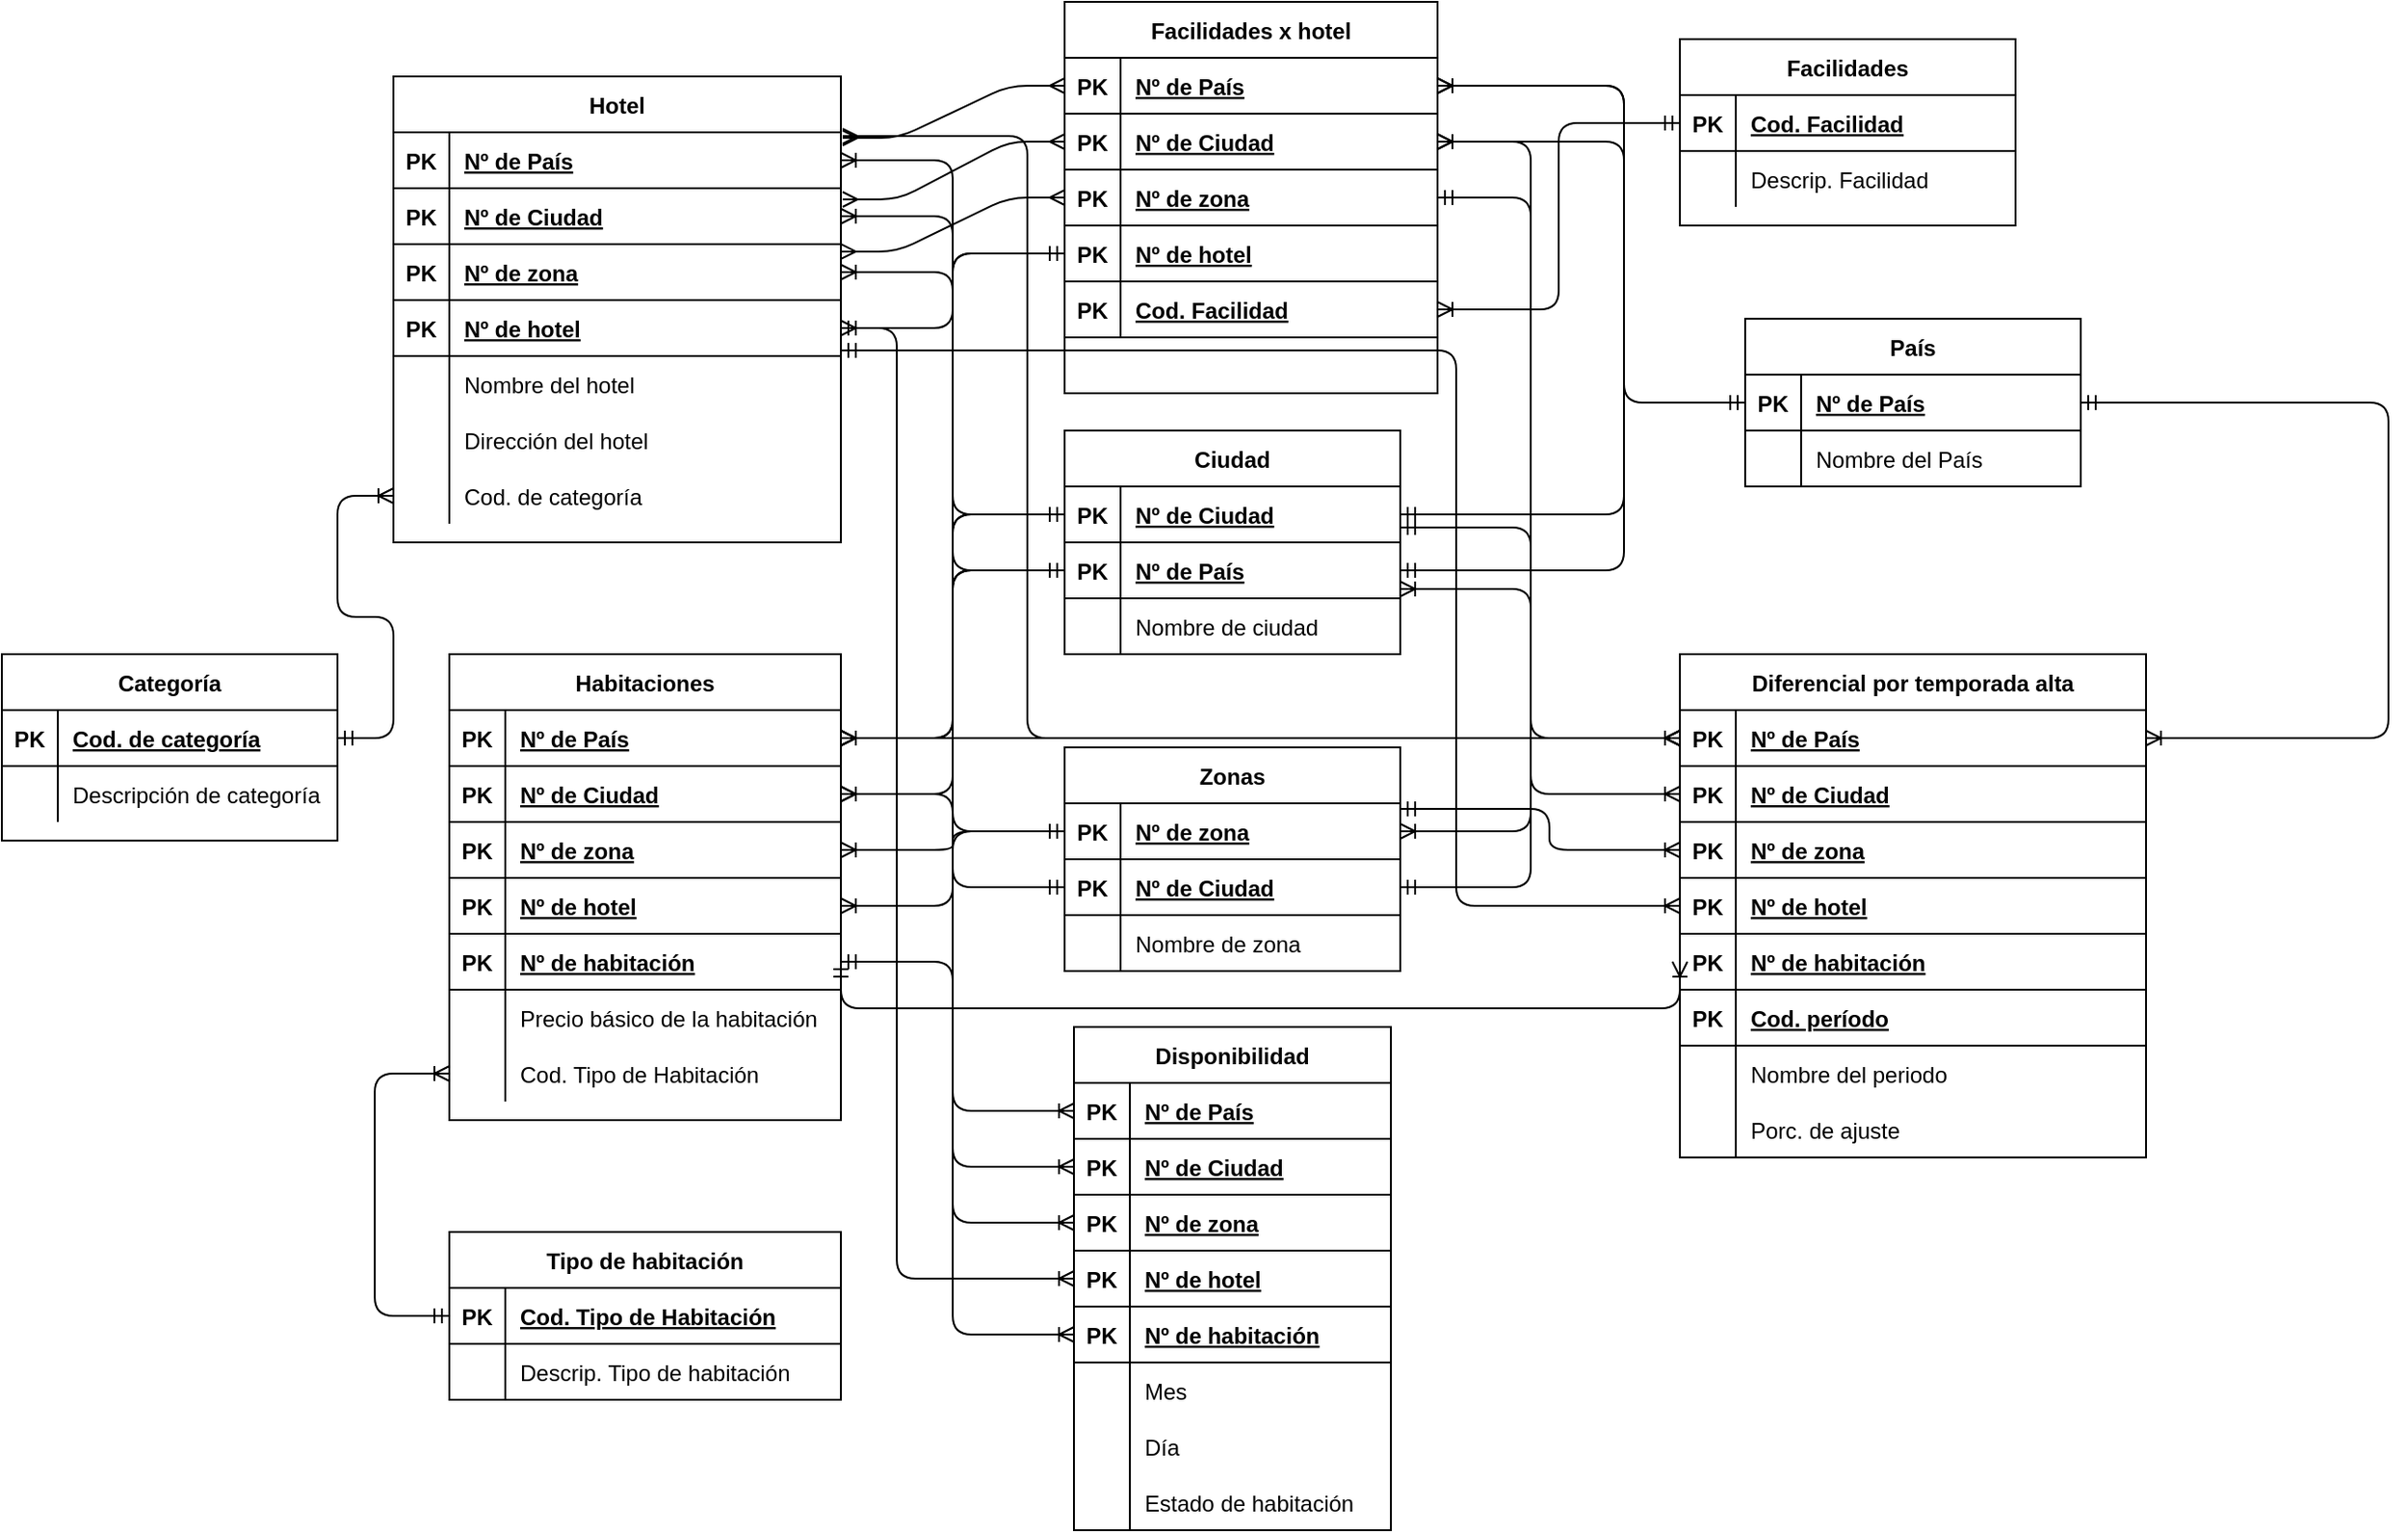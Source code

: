 <mxfile version="13.6.6" type="github">
  <diagram id="R2lEEEUBdFMjLlhIrx00" name="Page-1">
    <mxGraphModel dx="1718" dy="401" grid="1" gridSize="10" guides="1" tooltips="1" connect="1" arrows="1" fold="1" page="1" pageScale="1" pageWidth="850" pageHeight="1100" math="0" shadow="0" extFonts="Permanent Marker^https://fonts.googleapis.com/css?family=Permanent+Marker">
      <root>
        <mxCell id="0" />
        <mxCell id="1" parent="0" />
        <mxCell id="C-vyLk0tnHw3VtMMgP7b-23" value="Hotel" style="shape=table;startSize=30;container=1;collapsible=1;childLayout=tableLayout;fixedRows=1;rowLines=0;fontStyle=1;align=center;resizeLast=1;" parent="1" vertex="1">
          <mxGeometry x="-10" y="60" width="240" height="250" as="geometry" />
        </mxCell>
        <mxCell id="4TtIUglBfiOTK4EO2yJk-13" value="" style="shape=partialRectangle;collapsible=0;dropTarget=0;pointerEvents=0;fillColor=none;top=0;left=0;bottom=1;right=0;points=[[0,0.5],[1,0.5]];portConstraint=eastwest;" parent="C-vyLk0tnHw3VtMMgP7b-23" vertex="1">
          <mxGeometry y="30" width="240" height="30" as="geometry" />
        </mxCell>
        <mxCell id="4TtIUglBfiOTK4EO2yJk-14" value="PK" style="shape=partialRectangle;connectable=0;fillColor=none;top=0;left=0;bottom=0;right=0;fontStyle=1;overflow=hidden;" parent="4TtIUglBfiOTK4EO2yJk-13" vertex="1">
          <mxGeometry width="30" height="30" as="geometry" />
        </mxCell>
        <mxCell id="4TtIUglBfiOTK4EO2yJk-15" value="Nº de País" style="shape=partialRectangle;connectable=0;fillColor=none;top=0;left=0;bottom=0;right=0;align=left;spacingLeft=6;fontStyle=5;overflow=hidden;" parent="4TtIUglBfiOTK4EO2yJk-13" vertex="1">
          <mxGeometry x="30" width="210" height="30" as="geometry" />
        </mxCell>
        <mxCell id="4TtIUglBfiOTK4EO2yJk-5" value="" style="shape=partialRectangle;collapsible=0;dropTarget=0;pointerEvents=0;fillColor=none;top=0;left=0;bottom=1;right=0;points=[[0,0.5],[1,0.5]];portConstraint=eastwest;" parent="C-vyLk0tnHw3VtMMgP7b-23" vertex="1">
          <mxGeometry y="60" width="240" height="30" as="geometry" />
        </mxCell>
        <mxCell id="4TtIUglBfiOTK4EO2yJk-6" value="PK" style="shape=partialRectangle;connectable=0;fillColor=none;top=0;left=0;bottom=0;right=0;fontStyle=1;overflow=hidden;" parent="4TtIUglBfiOTK4EO2yJk-5" vertex="1">
          <mxGeometry width="30" height="30" as="geometry" />
        </mxCell>
        <mxCell id="4TtIUglBfiOTK4EO2yJk-7" value="Nº de Ciudad" style="shape=partialRectangle;connectable=0;fillColor=none;top=0;left=0;bottom=0;right=0;align=left;spacingLeft=6;fontStyle=5;overflow=hidden;" parent="4TtIUglBfiOTK4EO2yJk-5" vertex="1">
          <mxGeometry x="30" width="210" height="30" as="geometry" />
        </mxCell>
        <mxCell id="4TtIUglBfiOTK4EO2yJk-9" value="" style="shape=partialRectangle;collapsible=0;dropTarget=0;pointerEvents=0;fillColor=none;top=0;left=0;bottom=1;right=0;points=[[0,0.5],[1,0.5]];portConstraint=eastwest;" parent="C-vyLk0tnHw3VtMMgP7b-23" vertex="1">
          <mxGeometry y="90" width="240" height="30" as="geometry" />
        </mxCell>
        <mxCell id="4TtIUglBfiOTK4EO2yJk-10" value="PK" style="shape=partialRectangle;connectable=0;fillColor=none;top=0;left=0;bottom=0;right=0;fontStyle=1;overflow=hidden;" parent="4TtIUglBfiOTK4EO2yJk-9" vertex="1">
          <mxGeometry width="30" height="30" as="geometry" />
        </mxCell>
        <mxCell id="4TtIUglBfiOTK4EO2yJk-11" value="Nº de zona" style="shape=partialRectangle;connectable=0;fillColor=none;top=0;left=0;bottom=0;right=0;align=left;spacingLeft=6;fontStyle=5;overflow=hidden;" parent="4TtIUglBfiOTK4EO2yJk-9" vertex="1">
          <mxGeometry x="30" width="210" height="30" as="geometry" />
        </mxCell>
        <mxCell id="BEiwZp8MAQ4JLkLJyE4X-2" value="" style="shape=partialRectangle;collapsible=0;dropTarget=0;pointerEvents=0;fillColor=none;top=0;left=0;bottom=1;right=0;points=[[0,0.5],[1,0.5]];portConstraint=eastwest;" parent="C-vyLk0tnHw3VtMMgP7b-23" vertex="1">
          <mxGeometry y="120" width="240" height="30" as="geometry" />
        </mxCell>
        <mxCell id="BEiwZp8MAQ4JLkLJyE4X-3" value="PK" style="shape=partialRectangle;connectable=0;fillColor=none;top=0;left=0;bottom=0;right=0;fontStyle=1;overflow=hidden;" parent="BEiwZp8MAQ4JLkLJyE4X-2" vertex="1">
          <mxGeometry width="30" height="30" as="geometry" />
        </mxCell>
        <mxCell id="BEiwZp8MAQ4JLkLJyE4X-4" value="Nº de hotel" style="shape=partialRectangle;connectable=0;fillColor=none;top=0;left=0;bottom=0;right=0;align=left;spacingLeft=6;fontStyle=5;overflow=hidden;" parent="BEiwZp8MAQ4JLkLJyE4X-2" vertex="1">
          <mxGeometry x="30" width="210" height="30" as="geometry" />
        </mxCell>
        <mxCell id="BEiwZp8MAQ4JLkLJyE4X-26" value="" style="shape=partialRectangle;collapsible=0;dropTarget=0;pointerEvents=0;fillColor=none;top=0;left=0;bottom=0;right=0;points=[[0,0.5],[1,0.5]];portConstraint=eastwest;" parent="C-vyLk0tnHw3VtMMgP7b-23" vertex="1">
          <mxGeometry y="150" width="240" height="30" as="geometry" />
        </mxCell>
        <mxCell id="BEiwZp8MAQ4JLkLJyE4X-27" value="" style="shape=partialRectangle;connectable=0;fillColor=none;top=0;left=0;bottom=0;right=0;editable=1;overflow=hidden;" parent="BEiwZp8MAQ4JLkLJyE4X-26" vertex="1">
          <mxGeometry width="30" height="30" as="geometry" />
        </mxCell>
        <mxCell id="BEiwZp8MAQ4JLkLJyE4X-28" value="Nombre del hotel" style="shape=partialRectangle;connectable=0;fillColor=none;top=0;left=0;bottom=0;right=0;align=left;spacingLeft=6;overflow=hidden;" parent="BEiwZp8MAQ4JLkLJyE4X-26" vertex="1">
          <mxGeometry x="30" width="210" height="30" as="geometry" />
        </mxCell>
        <mxCell id="BEiwZp8MAQ4JLkLJyE4X-14" value="" style="shape=partialRectangle;collapsible=0;dropTarget=0;pointerEvents=0;fillColor=none;top=0;left=0;bottom=0;right=0;points=[[0,0.5],[1,0.5]];portConstraint=eastwest;" parent="C-vyLk0tnHw3VtMMgP7b-23" vertex="1">
          <mxGeometry y="180" width="240" height="30" as="geometry" />
        </mxCell>
        <mxCell id="BEiwZp8MAQ4JLkLJyE4X-15" value="" style="shape=partialRectangle;connectable=0;fillColor=none;top=0;left=0;bottom=0;right=0;editable=1;overflow=hidden;" parent="BEiwZp8MAQ4JLkLJyE4X-14" vertex="1">
          <mxGeometry width="30" height="30" as="geometry" />
        </mxCell>
        <mxCell id="BEiwZp8MAQ4JLkLJyE4X-16" value="Dirección del hotel" style="shape=partialRectangle;connectable=0;fillColor=none;top=0;left=0;bottom=0;right=0;align=left;spacingLeft=6;overflow=hidden;" parent="BEiwZp8MAQ4JLkLJyE4X-14" vertex="1">
          <mxGeometry x="30" width="210" height="30" as="geometry" />
        </mxCell>
        <mxCell id="BEiwZp8MAQ4JLkLJyE4X-22" value="" style="shape=partialRectangle;collapsible=0;dropTarget=0;pointerEvents=0;fillColor=none;top=0;left=0;bottom=0;right=0;points=[[0,0.5],[1,0.5]];portConstraint=eastwest;" parent="C-vyLk0tnHw3VtMMgP7b-23" vertex="1">
          <mxGeometry y="210" width="240" height="30" as="geometry" />
        </mxCell>
        <mxCell id="BEiwZp8MAQ4JLkLJyE4X-23" value="" style="shape=partialRectangle;connectable=0;fillColor=none;top=0;left=0;bottom=0;right=0;editable=1;overflow=hidden;" parent="BEiwZp8MAQ4JLkLJyE4X-22" vertex="1">
          <mxGeometry width="30" height="30" as="geometry" />
        </mxCell>
        <mxCell id="BEiwZp8MAQ4JLkLJyE4X-24" value="Cod. de categoría" style="shape=partialRectangle;connectable=0;fillColor=none;top=0;left=0;bottom=0;right=0;align=left;spacingLeft=6;overflow=hidden;" parent="BEiwZp8MAQ4JLkLJyE4X-22" vertex="1">
          <mxGeometry x="30" width="210" height="30" as="geometry" />
        </mxCell>
        <mxCell id="4TtIUglBfiOTK4EO2yJk-185" value="" style="fontSize=12;html=1;endArrow=ERoneToMany;startArrow=ERmandOne;exitX=1;exitY=0.5;exitDx=0;exitDy=0;edgeStyle=entityRelationEdgeStyle;elbow=vertical;entryX=0;entryY=0.5;entryDx=0;entryDy=0;" parent="1" source="4TtIUglBfiOTK4EO2yJk-47" target="BEiwZp8MAQ4JLkLJyE4X-22" edge="1">
          <mxGeometry width="100" height="100" relative="1" as="geometry">
            <mxPoint x="10" y="400" as="sourcePoint" />
            <mxPoint x="20" y="320" as="targetPoint" />
          </mxGeometry>
        </mxCell>
        <mxCell id="4TtIUglBfiOTK4EO2yJk-46" value="Categoría" style="shape=table;startSize=30;container=1;collapsible=1;childLayout=tableLayout;fixedRows=1;rowLines=0;fontStyle=1;align=center;resizeLast=1;" parent="1" vertex="1">
          <mxGeometry x="-220" y="370" width="180" height="100" as="geometry" />
        </mxCell>
        <mxCell id="4TtIUglBfiOTK4EO2yJk-47" value="" style="shape=partialRectangle;collapsible=0;dropTarget=0;pointerEvents=0;fillColor=none;top=0;left=0;bottom=1;right=0;points=[[0,0.5],[1,0.5]];portConstraint=eastwest;" parent="4TtIUglBfiOTK4EO2yJk-46" vertex="1">
          <mxGeometry y="30" width="180" height="30" as="geometry" />
        </mxCell>
        <mxCell id="4TtIUglBfiOTK4EO2yJk-48" value="PK" style="shape=partialRectangle;connectable=0;fillColor=none;top=0;left=0;bottom=0;right=0;fontStyle=1;overflow=hidden;" parent="4TtIUglBfiOTK4EO2yJk-47" vertex="1">
          <mxGeometry width="30" height="30" as="geometry" />
        </mxCell>
        <mxCell id="4TtIUglBfiOTK4EO2yJk-49" value="Cod. de categoría" style="shape=partialRectangle;connectable=0;fillColor=none;top=0;left=0;bottom=0;right=0;align=left;spacingLeft=6;fontStyle=5;overflow=hidden;" parent="4TtIUglBfiOTK4EO2yJk-47" vertex="1">
          <mxGeometry x="30" width="150" height="30" as="geometry" />
        </mxCell>
        <mxCell id="4TtIUglBfiOTK4EO2yJk-50" value="" style="shape=partialRectangle;collapsible=0;dropTarget=0;pointerEvents=0;fillColor=none;top=0;left=0;bottom=0;right=0;points=[[0,0.5],[1,0.5]];portConstraint=eastwest;" parent="4TtIUglBfiOTK4EO2yJk-46" vertex="1">
          <mxGeometry y="60" width="180" height="30" as="geometry" />
        </mxCell>
        <mxCell id="4TtIUglBfiOTK4EO2yJk-51" value="" style="shape=partialRectangle;connectable=0;fillColor=none;top=0;left=0;bottom=0;right=0;editable=1;overflow=hidden;" parent="4TtIUglBfiOTK4EO2yJk-50" vertex="1">
          <mxGeometry width="30" height="30" as="geometry" />
        </mxCell>
        <mxCell id="4TtIUglBfiOTK4EO2yJk-52" value="Descripción de categoría" style="shape=partialRectangle;connectable=0;fillColor=none;top=0;left=0;bottom=0;right=0;align=left;spacingLeft=6;overflow=hidden;" parent="4TtIUglBfiOTK4EO2yJk-50" vertex="1">
          <mxGeometry x="30" width="150" height="30" as="geometry" />
        </mxCell>
        <mxCell id="4TtIUglBfiOTK4EO2yJk-111" value="Facilidades" style="shape=table;startSize=30;container=1;collapsible=1;childLayout=tableLayout;fixedRows=1;rowLines=0;fontStyle=1;align=center;resizeLast=1;" parent="1" vertex="1">
          <mxGeometry x="680" y="40" width="180" height="100" as="geometry" />
        </mxCell>
        <mxCell id="4TtIUglBfiOTK4EO2yJk-112" value="" style="shape=partialRectangle;collapsible=0;dropTarget=0;pointerEvents=0;fillColor=none;top=0;left=0;bottom=1;right=0;points=[[0,0.5],[1,0.5]];portConstraint=eastwest;" parent="4TtIUglBfiOTK4EO2yJk-111" vertex="1">
          <mxGeometry y="30" width="180" height="30" as="geometry" />
        </mxCell>
        <mxCell id="4TtIUglBfiOTK4EO2yJk-113" value="PK" style="shape=partialRectangle;connectable=0;fillColor=none;top=0;left=0;bottom=0;right=0;fontStyle=1;overflow=hidden;" parent="4TtIUglBfiOTK4EO2yJk-112" vertex="1">
          <mxGeometry width="30" height="30" as="geometry" />
        </mxCell>
        <mxCell id="4TtIUglBfiOTK4EO2yJk-114" value="Cod. Facilidad" style="shape=partialRectangle;connectable=0;fillColor=none;top=0;left=0;bottom=0;right=0;align=left;spacingLeft=6;fontStyle=5;overflow=hidden;" parent="4TtIUglBfiOTK4EO2yJk-112" vertex="1">
          <mxGeometry x="30" width="150" height="30" as="geometry" />
        </mxCell>
        <mxCell id="4TtIUglBfiOTK4EO2yJk-115" value="" style="shape=partialRectangle;collapsible=0;dropTarget=0;pointerEvents=0;fillColor=none;top=0;left=0;bottom=0;right=0;points=[[0,0.5],[1,0.5]];portConstraint=eastwest;" parent="4TtIUglBfiOTK4EO2yJk-111" vertex="1">
          <mxGeometry y="60" width="180" height="30" as="geometry" />
        </mxCell>
        <mxCell id="4TtIUglBfiOTK4EO2yJk-116" value="" style="shape=partialRectangle;connectable=0;fillColor=none;top=0;left=0;bottom=0;right=0;editable=1;overflow=hidden;" parent="4TtIUglBfiOTK4EO2yJk-115" vertex="1">
          <mxGeometry width="30" height="30" as="geometry" />
        </mxCell>
        <mxCell id="4TtIUglBfiOTK4EO2yJk-117" value="Descrip. Facilidad" style="shape=partialRectangle;connectable=0;fillColor=none;top=0;left=0;bottom=0;right=0;align=left;spacingLeft=6;overflow=hidden;" parent="4TtIUglBfiOTK4EO2yJk-115" vertex="1">
          <mxGeometry x="30" width="150" height="30" as="geometry" />
        </mxCell>
        <mxCell id="pQYfso2eAF97YVh5tKXN-12" value="" style="edgeStyle=elbowEdgeStyle;fontSize=12;html=1;endArrow=ERoneToMany;entryX=1;entryY=0.5;entryDx=0;entryDy=0;exitX=0;exitY=0.5;exitDx=0;exitDy=0;startArrow=ERmandOne;startFill=0;" parent="1" source="4TtIUglBfiOTK4EO2yJk-112" target="4TtIUglBfiOTK4EO2yJk-83" edge="1">
          <mxGeometry width="100" height="100" relative="1" as="geometry">
            <mxPoint x="680" y="80" as="sourcePoint" />
            <mxPoint x="580" y="180" as="targetPoint" />
          </mxGeometry>
        </mxCell>
        <mxCell id="pQYfso2eAF97YVh5tKXN-13" value="" style="edgeStyle=elbowEdgeStyle;fontSize=12;html=1;endArrow=ERoneToMany;entryX=1;entryY=0.5;entryDx=0;entryDy=0;exitX=0;exitY=0.5;exitDx=0;exitDy=0;startArrow=ERmandOne;startFill=0;" parent="1" source="qRZOh9i0Vn7Ohupe01-K-116" target="4TtIUglBfiOTK4EO2yJk-5" edge="1">
          <mxGeometry width="100" height="100" relative="1" as="geometry">
            <mxPoint x="340" y="210" as="sourcePoint" />
            <mxPoint x="230" y="320" as="targetPoint" />
          </mxGeometry>
        </mxCell>
        <mxCell id="pQYfso2eAF97YVh5tKXN-14" value="" style="edgeStyle=elbowEdgeStyle;fontSize=12;html=1;endArrow=ERoneToMany;entryX=1;entryY=0.5;entryDx=0;entryDy=0;exitX=0;exitY=0.5;exitDx=0;exitDy=0;startArrow=ERmandOne;startFill=0;" parent="1" source="qRZOh9i0Vn7Ohupe01-K-129" target="4TtIUglBfiOTK4EO2yJk-13" edge="1">
          <mxGeometry width="100" height="100" relative="1" as="geometry">
            <mxPoint x="340" y="310" as="sourcePoint" />
            <mxPoint x="220" y="150" as="targetPoint" />
          </mxGeometry>
        </mxCell>
        <mxCell id="pQYfso2eAF97YVh5tKXN-15" value="" style="edgeStyle=elbowEdgeStyle;fontSize=12;html=1;endArrow=ERoneToMany;entryX=1;entryY=0.5;entryDx=0;entryDy=0;exitX=0;exitY=0.5;exitDx=0;exitDy=0;startArrow=ERmandOne;startFill=0;" parent="1" source="qRZOh9i0Vn7Ohupe01-K-129" target="qRZOh9i0Vn7Ohupe01-K-49" edge="1">
          <mxGeometry width="100" height="100" relative="1" as="geometry">
            <mxPoint x="360" y="390" as="sourcePoint" />
            <mxPoint x="240" y="170" as="targetPoint" />
          </mxGeometry>
        </mxCell>
        <mxCell id="pQYfso2eAF97YVh5tKXN-16" value="" style="edgeStyle=elbowEdgeStyle;fontSize=12;html=1;endArrow=ERoneToMany;entryX=1;entryY=0.5;entryDx=0;entryDy=0;exitX=0;exitY=0.5;exitDx=0;exitDy=0;startArrow=ERmandOne;startFill=0;" parent="1" source="qRZOh9i0Vn7Ohupe01-K-116" target="qRZOh9i0Vn7Ohupe01-K-62" edge="1">
          <mxGeometry width="100" height="100" relative="1" as="geometry">
            <mxPoint x="360" y="335" as="sourcePoint" />
            <mxPoint x="240" y="425" as="targetPoint" />
          </mxGeometry>
        </mxCell>
        <mxCell id="BEiwZp8MAQ4JLkLJyE4X-41" value="Facilidades x hotel" style="shape=table;startSize=30;container=1;collapsible=1;childLayout=tableLayout;fixedRows=1;rowLines=0;fontStyle=1;align=center;resizeLast=1;" parent="1" vertex="1">
          <mxGeometry x="350" y="20" width="200" height="210" as="geometry" />
        </mxCell>
        <mxCell id="BEiwZp8MAQ4JLkLJyE4X-64" value="" style="shape=partialRectangle;collapsible=0;dropTarget=0;pointerEvents=0;fillColor=none;top=0;left=0;bottom=1;right=0;points=[[0,0.5],[1,0.5]];portConstraint=eastwest;" parent="BEiwZp8MAQ4JLkLJyE4X-41" vertex="1">
          <mxGeometry y="30" width="200" height="30" as="geometry" />
        </mxCell>
        <mxCell id="BEiwZp8MAQ4JLkLJyE4X-65" value="PK" style="shape=partialRectangle;connectable=0;fillColor=none;top=0;left=0;bottom=0;right=0;fontStyle=1;overflow=hidden;" parent="BEiwZp8MAQ4JLkLJyE4X-64" vertex="1">
          <mxGeometry width="30" height="30" as="geometry" />
        </mxCell>
        <mxCell id="BEiwZp8MAQ4JLkLJyE4X-66" value="Nº de País" style="shape=partialRectangle;connectable=0;fillColor=none;top=0;left=0;bottom=0;right=0;align=left;spacingLeft=6;fontStyle=5;overflow=hidden;" parent="BEiwZp8MAQ4JLkLJyE4X-64" vertex="1">
          <mxGeometry x="30" width="170" height="30" as="geometry" />
        </mxCell>
        <mxCell id="BEiwZp8MAQ4JLkLJyE4X-67" value="" style="shape=partialRectangle;collapsible=0;dropTarget=0;pointerEvents=0;fillColor=none;top=0;left=0;bottom=1;right=0;points=[[0,0.5],[1,0.5]];portConstraint=eastwest;" parent="BEiwZp8MAQ4JLkLJyE4X-41" vertex="1">
          <mxGeometry y="60" width="200" height="30" as="geometry" />
        </mxCell>
        <mxCell id="BEiwZp8MAQ4JLkLJyE4X-68" value="PK" style="shape=partialRectangle;connectable=0;fillColor=none;top=0;left=0;bottom=0;right=0;fontStyle=1;overflow=hidden;" parent="BEiwZp8MAQ4JLkLJyE4X-67" vertex="1">
          <mxGeometry width="30" height="30" as="geometry" />
        </mxCell>
        <mxCell id="BEiwZp8MAQ4JLkLJyE4X-69" value="Nº de Ciudad" style="shape=partialRectangle;connectable=0;fillColor=none;top=0;left=0;bottom=0;right=0;align=left;spacingLeft=6;fontStyle=5;overflow=hidden;" parent="BEiwZp8MAQ4JLkLJyE4X-67" vertex="1">
          <mxGeometry x="30" width="170" height="30" as="geometry" />
        </mxCell>
        <mxCell id="BEiwZp8MAQ4JLkLJyE4X-61" value="" style="shape=partialRectangle;collapsible=0;dropTarget=0;pointerEvents=0;fillColor=none;top=0;left=0;bottom=1;right=0;points=[[0,0.5],[1,0.5]];portConstraint=eastwest;" parent="BEiwZp8MAQ4JLkLJyE4X-41" vertex="1">
          <mxGeometry y="90" width="200" height="30" as="geometry" />
        </mxCell>
        <mxCell id="BEiwZp8MAQ4JLkLJyE4X-62" value="PK" style="shape=partialRectangle;connectable=0;fillColor=none;top=0;left=0;bottom=0;right=0;fontStyle=1;overflow=hidden;" parent="BEiwZp8MAQ4JLkLJyE4X-61" vertex="1">
          <mxGeometry width="30" height="30" as="geometry" />
        </mxCell>
        <mxCell id="BEiwZp8MAQ4JLkLJyE4X-63" value="Nº de zona" style="shape=partialRectangle;connectable=0;fillColor=none;top=0;left=0;bottom=0;right=0;align=left;spacingLeft=6;fontStyle=5;overflow=hidden;" parent="BEiwZp8MAQ4JLkLJyE4X-61" vertex="1">
          <mxGeometry x="30" width="170" height="30" as="geometry" />
        </mxCell>
        <mxCell id="BEiwZp8MAQ4JLkLJyE4X-58" value="" style="shape=partialRectangle;collapsible=0;dropTarget=0;pointerEvents=0;fillColor=none;top=0;left=0;bottom=1;right=0;points=[[0,0.5],[1,0.5]];portConstraint=eastwest;" parent="BEiwZp8MAQ4JLkLJyE4X-41" vertex="1">
          <mxGeometry y="120" width="200" height="30" as="geometry" />
        </mxCell>
        <mxCell id="BEiwZp8MAQ4JLkLJyE4X-59" value="PK" style="shape=partialRectangle;connectable=0;fillColor=none;top=0;left=0;bottom=0;right=0;fontStyle=1;overflow=hidden;" parent="BEiwZp8MAQ4JLkLJyE4X-58" vertex="1">
          <mxGeometry width="30" height="30" as="geometry" />
        </mxCell>
        <mxCell id="BEiwZp8MAQ4JLkLJyE4X-60" value="Nº de hotel" style="shape=partialRectangle;connectable=0;fillColor=none;top=0;left=0;bottom=0;right=0;align=left;spacingLeft=6;fontStyle=5;overflow=hidden;" parent="BEiwZp8MAQ4JLkLJyE4X-58" vertex="1">
          <mxGeometry x="30" width="170" height="30" as="geometry" />
        </mxCell>
        <mxCell id="4TtIUglBfiOTK4EO2yJk-83" value="" style="shape=partialRectangle;collapsible=0;dropTarget=0;pointerEvents=0;fillColor=none;top=0;left=0;bottom=1;right=0;points=[[0,0.5],[1,0.5]];portConstraint=eastwest;" parent="BEiwZp8MAQ4JLkLJyE4X-41" vertex="1">
          <mxGeometry y="150" width="200" height="30" as="geometry" />
        </mxCell>
        <mxCell id="4TtIUglBfiOTK4EO2yJk-84" value="PK" style="shape=partialRectangle;connectable=0;fillColor=none;top=0;left=0;bottom=0;right=0;fontStyle=1;overflow=hidden;" parent="4TtIUglBfiOTK4EO2yJk-83" vertex="1">
          <mxGeometry width="30" height="30" as="geometry" />
        </mxCell>
        <mxCell id="4TtIUglBfiOTK4EO2yJk-85" value="Cod. Facilidad" style="shape=partialRectangle;connectable=0;fillColor=none;top=0;left=0;bottom=0;right=0;align=left;spacingLeft=6;fontStyle=5;overflow=hidden;" parent="4TtIUglBfiOTK4EO2yJk-83" vertex="1">
          <mxGeometry x="30" width="170" height="30" as="geometry" />
        </mxCell>
        <mxCell id="4TtIUglBfiOTK4EO2yJk-20" value="Zonas" style="shape=table;startSize=30;container=1;collapsible=1;childLayout=tableLayout;fixedRows=1;rowLines=0;fontStyle=1;align=center;resizeLast=1;" parent="1" vertex="1">
          <mxGeometry x="350" y="420" width="180" height="120" as="geometry" />
        </mxCell>
        <mxCell id="4TtIUglBfiOTK4EO2yJk-74" value="" style="shape=partialRectangle;collapsible=0;dropTarget=0;pointerEvents=0;fillColor=none;top=0;left=0;bottom=1;right=0;points=[[0,0.5],[1,0.5]];portConstraint=eastwest;" parent="4TtIUglBfiOTK4EO2yJk-20" vertex="1">
          <mxGeometry y="30" width="180" height="30" as="geometry" />
        </mxCell>
        <mxCell id="4TtIUglBfiOTK4EO2yJk-75" value="PK" style="shape=partialRectangle;connectable=0;fillColor=none;top=0;left=0;bottom=0;right=0;fontStyle=1;overflow=hidden;" parent="4TtIUglBfiOTK4EO2yJk-74" vertex="1">
          <mxGeometry width="30" height="30" as="geometry" />
        </mxCell>
        <mxCell id="4TtIUglBfiOTK4EO2yJk-76" value="Nº de zona" style="shape=partialRectangle;connectable=0;fillColor=none;top=0;left=0;bottom=0;right=0;align=left;spacingLeft=6;fontStyle=5;overflow=hidden;" parent="4TtIUglBfiOTK4EO2yJk-74" vertex="1">
          <mxGeometry x="30" width="150" height="30" as="geometry" />
        </mxCell>
        <mxCell id="4TtIUglBfiOTK4EO2yJk-21" value="" style="shape=partialRectangle;collapsible=0;dropTarget=0;pointerEvents=0;fillColor=none;top=0;left=0;bottom=1;right=0;points=[[0,0.5],[1,0.5]];portConstraint=eastwest;" parent="4TtIUglBfiOTK4EO2yJk-20" vertex="1">
          <mxGeometry y="60" width="180" height="30" as="geometry" />
        </mxCell>
        <mxCell id="4TtIUglBfiOTK4EO2yJk-22" value="PK" style="shape=partialRectangle;connectable=0;fillColor=none;top=0;left=0;bottom=0;right=0;fontStyle=1;overflow=hidden;" parent="4TtIUglBfiOTK4EO2yJk-21" vertex="1">
          <mxGeometry width="30" height="30" as="geometry" />
        </mxCell>
        <mxCell id="4TtIUglBfiOTK4EO2yJk-23" value="Nº de Ciudad" style="shape=partialRectangle;connectable=0;fillColor=none;top=0;left=0;bottom=0;right=0;align=left;spacingLeft=6;fontStyle=5;overflow=hidden;" parent="4TtIUglBfiOTK4EO2yJk-21" vertex="1">
          <mxGeometry x="30" width="150" height="30" as="geometry" />
        </mxCell>
        <mxCell id="4TtIUglBfiOTK4EO2yJk-24" value="" style="shape=partialRectangle;collapsible=0;dropTarget=0;pointerEvents=0;fillColor=none;top=0;left=0;bottom=0;right=0;points=[[0,0.5],[1,0.5]];portConstraint=eastwest;" parent="4TtIUglBfiOTK4EO2yJk-20" vertex="1">
          <mxGeometry y="90" width="180" height="30" as="geometry" />
        </mxCell>
        <mxCell id="4TtIUglBfiOTK4EO2yJk-25" value="" style="shape=partialRectangle;connectable=0;fillColor=none;top=0;left=0;bottom=0;right=0;editable=1;overflow=hidden;" parent="4TtIUglBfiOTK4EO2yJk-24" vertex="1">
          <mxGeometry width="30" height="30" as="geometry" />
        </mxCell>
        <mxCell id="4TtIUglBfiOTK4EO2yJk-26" value="Nombre de zona" style="shape=partialRectangle;connectable=0;fillColor=none;top=0;left=0;bottom=0;right=0;align=left;spacingLeft=6;overflow=hidden;" parent="4TtIUglBfiOTK4EO2yJk-24" vertex="1">
          <mxGeometry x="30" width="150" height="30" as="geometry" />
        </mxCell>
        <mxCell id="pQYfso2eAF97YVh5tKXN-17" value="" style="edgeStyle=elbowEdgeStyle;fontSize=12;html=1;endArrow=ERoneToMany;entryX=1;entryY=0.5;entryDx=0;entryDy=0;exitX=0;exitY=0.5;exitDx=0;exitDy=0;startArrow=ERmandOne;startFill=0;" parent="1" source="4TtIUglBfiOTK4EO2yJk-74" target="qRZOh9i0Vn7Ohupe01-K-74" edge="1">
          <mxGeometry width="100" height="100" relative="1" as="geometry">
            <mxPoint x="350" y="440" as="sourcePoint" />
            <mxPoint x="230" y="590" as="targetPoint" />
          </mxGeometry>
        </mxCell>
        <mxCell id="pQYfso2eAF97YVh5tKXN-18" value="" style="edgeStyle=elbowEdgeStyle;fontSize=12;html=1;endArrow=ERoneToMany;entryX=1;entryY=0.5;entryDx=0;entryDy=0;exitX=0;exitY=0.5;exitDx=0;exitDy=0;startArrow=ERmandOne;startFill=0;" parent="1" source="4TtIUglBfiOTK4EO2yJk-21" target="qRZOh9i0Vn7Ohupe01-K-62" edge="1">
          <mxGeometry width="100" height="100" relative="1" as="geometry">
            <mxPoint x="350" y="520" as="sourcePoint" />
            <mxPoint x="230" y="530" as="targetPoint" />
          </mxGeometry>
        </mxCell>
        <mxCell id="pQYfso2eAF97YVh5tKXN-19" value="" style="edgeStyle=elbowEdgeStyle;fontSize=12;html=1;endArrow=ERoneToMany;entryX=1;entryY=0.5;entryDx=0;entryDy=0;exitX=0;exitY=0.5;exitDx=0;exitDy=0;startArrow=ERmandOne;startFill=0;" parent="1" source="4TtIUglBfiOTK4EO2yJk-74" target="4TtIUglBfiOTK4EO2yJk-9" edge="1">
          <mxGeometry width="100" height="100" relative="1" as="geometry">
            <mxPoint x="360" y="475" as="sourcePoint" />
            <mxPoint x="240" y="485" as="targetPoint" />
          </mxGeometry>
        </mxCell>
        <mxCell id="qRZOh9i0Vn7Ohupe01-K-115" value="Ciudad" style="shape=table;startSize=30;container=1;collapsible=1;childLayout=tableLayout;fixedRows=1;rowLines=0;fontStyle=1;align=center;resizeLast=1;" parent="1" vertex="1">
          <mxGeometry x="350" y="250" width="180" height="120" as="geometry" />
        </mxCell>
        <mxCell id="qRZOh9i0Vn7Ohupe01-K-116" value="" style="shape=partialRectangle;collapsible=0;dropTarget=0;pointerEvents=0;fillColor=none;top=0;left=0;bottom=1;right=0;points=[[0,0.5],[1,0.5]];portConstraint=eastwest;" parent="qRZOh9i0Vn7Ohupe01-K-115" vertex="1">
          <mxGeometry y="30" width="180" height="30" as="geometry" />
        </mxCell>
        <mxCell id="qRZOh9i0Vn7Ohupe01-K-117" value="PK" style="shape=partialRectangle;connectable=0;fillColor=none;top=0;left=0;bottom=0;right=0;fontStyle=1;overflow=hidden;" parent="qRZOh9i0Vn7Ohupe01-K-116" vertex="1">
          <mxGeometry width="30" height="30" as="geometry" />
        </mxCell>
        <mxCell id="qRZOh9i0Vn7Ohupe01-K-118" value="Nº de Ciudad" style="shape=partialRectangle;connectable=0;fillColor=none;top=0;left=0;bottom=0;right=0;align=left;spacingLeft=6;fontStyle=5;overflow=hidden;" parent="qRZOh9i0Vn7Ohupe01-K-116" vertex="1">
          <mxGeometry x="30" width="150" height="30" as="geometry" />
        </mxCell>
        <mxCell id="qRZOh9i0Vn7Ohupe01-K-129" value="" style="shape=partialRectangle;collapsible=0;dropTarget=0;pointerEvents=0;fillColor=none;top=0;left=0;bottom=1;right=0;points=[[0,0.5],[1,0.5]];portConstraint=eastwest;" parent="qRZOh9i0Vn7Ohupe01-K-115" vertex="1">
          <mxGeometry y="60" width="180" height="30" as="geometry" />
        </mxCell>
        <mxCell id="qRZOh9i0Vn7Ohupe01-K-130" value="PK" style="shape=partialRectangle;connectable=0;fillColor=none;top=0;left=0;bottom=0;right=0;fontStyle=1;overflow=hidden;" parent="qRZOh9i0Vn7Ohupe01-K-129" vertex="1">
          <mxGeometry width="30" height="30" as="geometry" />
        </mxCell>
        <mxCell id="qRZOh9i0Vn7Ohupe01-K-131" value="Nº de País" style="shape=partialRectangle;connectable=0;fillColor=none;top=0;left=0;bottom=0;right=0;align=left;spacingLeft=6;fontStyle=5;overflow=hidden;" parent="qRZOh9i0Vn7Ohupe01-K-129" vertex="1">
          <mxGeometry x="30" width="150" height="30" as="geometry" />
        </mxCell>
        <mxCell id="pQYfso2eAF97YVh5tKXN-3" value="" style="shape=partialRectangle;collapsible=0;dropTarget=0;pointerEvents=0;fillColor=none;top=0;left=0;bottom=0;right=0;points=[[0,0.5],[1,0.5]];portConstraint=eastwest;" parent="qRZOh9i0Vn7Ohupe01-K-115" vertex="1">
          <mxGeometry y="90" width="180" height="30" as="geometry" />
        </mxCell>
        <mxCell id="pQYfso2eAF97YVh5tKXN-4" value="" style="shape=partialRectangle;connectable=0;fillColor=none;top=0;left=0;bottom=0;right=0;editable=1;overflow=hidden;" parent="pQYfso2eAF97YVh5tKXN-3" vertex="1">
          <mxGeometry width="30" height="30" as="geometry" />
        </mxCell>
        <mxCell id="pQYfso2eAF97YVh5tKXN-5" value="Nombre de ciudad" style="shape=partialRectangle;connectable=0;fillColor=none;top=0;left=0;bottom=0;right=0;align=left;spacingLeft=6;overflow=hidden;" parent="pQYfso2eAF97YVh5tKXN-3" vertex="1">
          <mxGeometry x="30" width="150" height="30" as="geometry" />
        </mxCell>
        <mxCell id="qRZOh9i0Vn7Ohupe01-K-102" value="País" style="shape=table;startSize=30;container=1;collapsible=1;childLayout=tableLayout;fixedRows=1;rowLines=0;fontStyle=1;align=center;resizeLast=1;" parent="1" vertex="1">
          <mxGeometry x="715" y="190" width="180" height="90" as="geometry" />
        </mxCell>
        <mxCell id="qRZOh9i0Vn7Ohupe01-K-103" value="" style="shape=partialRectangle;collapsible=0;dropTarget=0;pointerEvents=0;fillColor=none;top=0;left=0;bottom=1;right=0;points=[[0,0.5],[1,0.5]];portConstraint=eastwest;" parent="qRZOh9i0Vn7Ohupe01-K-102" vertex="1">
          <mxGeometry y="30" width="180" height="30" as="geometry" />
        </mxCell>
        <mxCell id="qRZOh9i0Vn7Ohupe01-K-104" value="PK" style="shape=partialRectangle;connectable=0;fillColor=none;top=0;left=0;bottom=0;right=0;fontStyle=1;overflow=hidden;" parent="qRZOh9i0Vn7Ohupe01-K-103" vertex="1">
          <mxGeometry width="30" height="30" as="geometry" />
        </mxCell>
        <mxCell id="qRZOh9i0Vn7Ohupe01-K-105" value="Nº de País" style="shape=partialRectangle;connectable=0;fillColor=none;top=0;left=0;bottom=0;right=0;align=left;spacingLeft=6;fontStyle=5;overflow=hidden;" parent="qRZOh9i0Vn7Ohupe01-K-103" vertex="1">
          <mxGeometry x="30" width="150" height="30" as="geometry" />
        </mxCell>
        <mxCell id="qRZOh9i0Vn7Ohupe01-K-106" value="" style="shape=partialRectangle;collapsible=0;dropTarget=0;pointerEvents=0;fillColor=none;top=0;left=0;bottom=0;right=0;points=[[0,0.5],[1,0.5]];portConstraint=eastwest;" parent="qRZOh9i0Vn7Ohupe01-K-102" vertex="1">
          <mxGeometry y="60" width="180" height="30" as="geometry" />
        </mxCell>
        <mxCell id="qRZOh9i0Vn7Ohupe01-K-107" value="" style="shape=partialRectangle;connectable=0;fillColor=none;top=0;left=0;bottom=0;right=0;editable=1;overflow=hidden;" parent="qRZOh9i0Vn7Ohupe01-K-106" vertex="1">
          <mxGeometry width="30" height="30" as="geometry" />
        </mxCell>
        <mxCell id="qRZOh9i0Vn7Ohupe01-K-108" value="Nombre del País" style="shape=partialRectangle;connectable=0;fillColor=none;top=0;left=0;bottom=0;right=0;align=left;spacingLeft=6;overflow=hidden;" parent="qRZOh9i0Vn7Ohupe01-K-106" vertex="1">
          <mxGeometry x="30" width="150" height="30" as="geometry" />
        </mxCell>
        <mxCell id="pQYfso2eAF97YVh5tKXN-20" value="" style="edgeStyle=elbowEdgeStyle;fontSize=12;html=1;endArrow=ERoneToMany;entryX=1;entryY=0.5;entryDx=0;entryDy=0;exitX=0;exitY=0.5;exitDx=0;exitDy=0;startArrow=ERmandOne;startFill=0;" parent="1" source="BEiwZp8MAQ4JLkLJyE4X-58" target="BEiwZp8MAQ4JLkLJyE4X-2" edge="1">
          <mxGeometry width="100" height="100" relative="1" as="geometry">
            <mxPoint x="340" y="210" as="sourcePoint" />
            <mxPoint x="220" y="360" as="targetPoint" />
          </mxGeometry>
        </mxCell>
        <mxCell id="pQYfso2eAF97YVh5tKXN-21" value="" style="edgeStyle=elbowEdgeStyle;fontSize=12;html=1;endArrow=ERoneToMany;exitX=1;exitY=0.5;exitDx=0;exitDy=0;startArrow=ERmandOne;startFill=0;entryX=1;entryY=0.5;entryDx=0;entryDy=0;elbow=vertical;" parent="1" source="BEiwZp8MAQ4JLkLJyE4X-61" target="4TtIUglBfiOTK4EO2yJk-74" edge="1">
          <mxGeometry width="100" height="100" relative="1" as="geometry">
            <mxPoint x="350" y="240" as="sourcePoint" />
            <mxPoint x="320" y="410" as="targetPoint" />
            <Array as="points">
              <mxPoint x="600" y="410" />
              <mxPoint x="590" y="240" />
            </Array>
          </mxGeometry>
        </mxCell>
        <mxCell id="pQYfso2eAF97YVh5tKXN-22" value="" style="fontSize=12;html=1;endArrow=ERoneToMany;startArrow=ERmandOne;startFill=0;edgeStyle=elbowEdgeStyle;exitX=1;exitY=0.5;exitDx=0;exitDy=0;entryX=1;entryY=0.5;entryDx=0;entryDy=0;" parent="1" source="4TtIUglBfiOTK4EO2yJk-21" target="BEiwZp8MAQ4JLkLJyE4X-67" edge="1">
          <mxGeometry width="100" height="100" relative="1" as="geometry">
            <mxPoint x="670" y="340" as="sourcePoint" />
            <mxPoint x="570" y="160" as="targetPoint" />
            <Array as="points">
              <mxPoint x="600" y="390" />
              <mxPoint x="590" y="260" />
              <mxPoint x="620" y="310" />
            </Array>
          </mxGeometry>
        </mxCell>
        <mxCell id="pQYfso2eAF97YVh5tKXN-24" value="" style="fontSize=12;html=1;endArrow=ERoneToMany;startArrow=ERmandOne;startFill=0;edgeStyle=elbowEdgeStyle;exitX=1;exitY=0.5;exitDx=0;exitDy=0;entryX=1;entryY=0.5;entryDx=0;entryDy=0;" parent="1" source="qRZOh9i0Vn7Ohupe01-K-129" target="BEiwZp8MAQ4JLkLJyE4X-64" edge="1">
          <mxGeometry width="100" height="100" relative="1" as="geometry">
            <mxPoint x="550" y="505" as="sourcePoint" />
            <mxPoint x="580" y="115" as="targetPoint" />
            <Array as="points">
              <mxPoint x="650" y="270" />
              <mxPoint x="640" y="320" />
            </Array>
          </mxGeometry>
        </mxCell>
        <mxCell id="pQYfso2eAF97YVh5tKXN-25" value="" style="fontSize=12;html=1;endArrow=ERoneToMany;startArrow=ERmandOne;startFill=0;edgeStyle=elbowEdgeStyle;exitX=1;exitY=0.5;exitDx=0;exitDy=0;entryX=1;entryY=0.5;entryDx=0;entryDy=0;" parent="1" source="qRZOh9i0Vn7Ohupe01-K-116" target="BEiwZp8MAQ4JLkLJyE4X-67" edge="1">
          <mxGeometry width="100" height="100" relative="1" as="geometry">
            <mxPoint x="540" y="335" as="sourcePoint" />
            <mxPoint x="570" y="85" as="targetPoint" />
            <Array as="points">
              <mxPoint x="650" y="380" />
            </Array>
          </mxGeometry>
        </mxCell>
        <mxCell id="pQYfso2eAF97YVh5tKXN-27" value="" style="edgeStyle=elbowEdgeStyle;fontSize=12;html=1;endArrow=ERoneToMany;exitX=0;exitY=0.5;exitDx=0;exitDy=0;startArrow=ERmandOne;startFill=0;entryX=1;entryY=0.5;entryDx=0;entryDy=0;" parent="1" source="BEiwZp8MAQ4JLkLJyE4X-58" target="qRZOh9i0Vn7Ohupe01-K-70" edge="1">
          <mxGeometry width="100" height="100" relative="1" as="geometry">
            <mxPoint x="320" y="100" as="sourcePoint" />
            <mxPoint x="290" y="430" as="targetPoint" />
          </mxGeometry>
        </mxCell>
        <mxCell id="pQYfso2eAF97YVh5tKXN-28" value="" style="fontSize=12;html=1;endArrow=ERoneToMany;startArrow=ERmandOne;startFill=0;edgeStyle=elbowEdgeStyle;exitX=0;exitY=0.5;exitDx=0;exitDy=0;entryX=1;entryY=0.5;entryDx=0;entryDy=0;" parent="1" source="qRZOh9i0Vn7Ohupe01-K-103" target="BEiwZp8MAQ4JLkLJyE4X-64" edge="1">
          <mxGeometry width="100" height="100" relative="1" as="geometry">
            <mxPoint x="670" y="310" as="sourcePoint" />
            <mxPoint x="750" y="180" as="targetPoint" />
            <Array as="points">
              <mxPoint x="650" y="180" />
              <mxPoint x="640" y="210" />
            </Array>
          </mxGeometry>
        </mxCell>
        <mxCell id="pQYfso2eAF97YVh5tKXN-29" value="" style="fontSize=12;html=1;endArrow=ERoneToMany;startArrow=ERmandOne;exitX=0;exitY=0.5;exitDx=0;exitDy=0;edgeStyle=elbowEdgeStyle;entryX=0;entryY=0.5;entryDx=0;entryDy=0;" parent="1" source="4TtIUglBfiOTK4EO2yJk-60" target="qRZOh9i0Vn7Ohupe01-K-52" edge="1">
          <mxGeometry width="100" height="100" relative="1" as="geometry">
            <mxPoint x="-80" y="660" as="sourcePoint" />
            <mxPoint x="-50" y="530" as="targetPoint" />
            <Array as="points">
              <mxPoint x="-20" y="660" />
            </Array>
          </mxGeometry>
        </mxCell>
        <mxCell id="4TtIUglBfiOTK4EO2yJk-160" value="Disponibilidad" style="shape=table;startSize=30;container=1;collapsible=1;childLayout=tableLayout;fixedRows=1;rowLines=0;fontStyle=1;align=center;resizeLast=1;" parent="1" vertex="1">
          <mxGeometry x="355" y="570" width="170" height="270" as="geometry" />
        </mxCell>
        <mxCell id="4TtIUglBfiOTK4EO2yJk-161" value="" style="shape=partialRectangle;collapsible=0;dropTarget=0;pointerEvents=0;fillColor=none;top=0;left=0;bottom=1;right=0;points=[[0,0.5],[1,0.5]];portConstraint=eastwest;" parent="4TtIUglBfiOTK4EO2yJk-160" vertex="1">
          <mxGeometry y="30" width="170" height="30" as="geometry" />
        </mxCell>
        <mxCell id="4TtIUglBfiOTK4EO2yJk-162" value="PK" style="shape=partialRectangle;connectable=0;fillColor=none;top=0;left=0;bottom=0;right=0;fontStyle=1;overflow=hidden;" parent="4TtIUglBfiOTK4EO2yJk-161" vertex="1">
          <mxGeometry width="30" height="30" as="geometry" />
        </mxCell>
        <mxCell id="4TtIUglBfiOTK4EO2yJk-163" value="Nº de País" style="shape=partialRectangle;connectable=0;fillColor=none;top=0;left=0;bottom=0;right=0;align=left;spacingLeft=6;fontStyle=5;overflow=hidden;" parent="4TtIUglBfiOTK4EO2yJk-161" vertex="1">
          <mxGeometry x="30" width="140" height="30" as="geometry" />
        </mxCell>
        <mxCell id="4TtIUglBfiOTK4EO2yJk-164" value="" style="shape=partialRectangle;collapsible=0;dropTarget=0;pointerEvents=0;fillColor=none;top=0;left=0;bottom=1;right=0;points=[[0,0.5],[1,0.5]];portConstraint=eastwest;" parent="4TtIUglBfiOTK4EO2yJk-160" vertex="1">
          <mxGeometry y="60" width="170" height="30" as="geometry" />
        </mxCell>
        <mxCell id="4TtIUglBfiOTK4EO2yJk-165" value="PK" style="shape=partialRectangle;connectable=0;fillColor=none;top=0;left=0;bottom=0;right=0;fontStyle=1;overflow=hidden;" parent="4TtIUglBfiOTK4EO2yJk-164" vertex="1">
          <mxGeometry width="30" height="30" as="geometry" />
        </mxCell>
        <mxCell id="4TtIUglBfiOTK4EO2yJk-166" value="Nº de Ciudad" style="shape=partialRectangle;connectable=0;fillColor=none;top=0;left=0;bottom=0;right=0;align=left;spacingLeft=6;fontStyle=5;overflow=hidden;" parent="4TtIUglBfiOTK4EO2yJk-164" vertex="1">
          <mxGeometry x="30" width="140" height="30" as="geometry" />
        </mxCell>
        <mxCell id="4TtIUglBfiOTK4EO2yJk-167" value="" style="shape=partialRectangle;collapsible=0;dropTarget=0;pointerEvents=0;fillColor=none;top=0;left=0;bottom=1;right=0;points=[[0,0.5],[1,0.5]];portConstraint=eastwest;" parent="4TtIUglBfiOTK4EO2yJk-160" vertex="1">
          <mxGeometry y="90" width="170" height="30" as="geometry" />
        </mxCell>
        <mxCell id="4TtIUglBfiOTK4EO2yJk-168" value="PK" style="shape=partialRectangle;connectable=0;fillColor=none;top=0;left=0;bottom=0;right=0;fontStyle=1;overflow=hidden;" parent="4TtIUglBfiOTK4EO2yJk-167" vertex="1">
          <mxGeometry width="30" height="30" as="geometry" />
        </mxCell>
        <mxCell id="4TtIUglBfiOTK4EO2yJk-169" value="Nº de zona" style="shape=partialRectangle;connectable=0;fillColor=none;top=0;left=0;bottom=0;right=0;align=left;spacingLeft=6;fontStyle=5;overflow=hidden;" parent="4TtIUglBfiOTK4EO2yJk-167" vertex="1">
          <mxGeometry x="30" width="140" height="30" as="geometry" />
        </mxCell>
        <mxCell id="4TtIUglBfiOTK4EO2yJk-170" value="" style="shape=partialRectangle;collapsible=0;dropTarget=0;pointerEvents=0;fillColor=none;top=0;left=0;bottom=1;right=0;points=[[0,0.5],[1,0.5]];portConstraint=eastwest;" parent="4TtIUglBfiOTK4EO2yJk-160" vertex="1">
          <mxGeometry y="120" width="170" height="30" as="geometry" />
        </mxCell>
        <mxCell id="4TtIUglBfiOTK4EO2yJk-171" value="PK" style="shape=partialRectangle;connectable=0;fillColor=none;top=0;left=0;bottom=0;right=0;fontStyle=1;overflow=hidden;" parent="4TtIUglBfiOTK4EO2yJk-170" vertex="1">
          <mxGeometry width="30" height="30" as="geometry" />
        </mxCell>
        <mxCell id="4TtIUglBfiOTK4EO2yJk-172" value="Nº de hotel" style="shape=partialRectangle;connectable=0;fillColor=none;top=0;left=0;bottom=0;right=0;align=left;spacingLeft=6;fontStyle=5;overflow=hidden;" parent="4TtIUglBfiOTK4EO2yJk-170" vertex="1">
          <mxGeometry x="30" width="140" height="30" as="geometry" />
        </mxCell>
        <mxCell id="4TtIUglBfiOTK4EO2yJk-173" value="" style="shape=partialRectangle;collapsible=0;dropTarget=0;pointerEvents=0;fillColor=none;top=0;left=0;bottom=1;right=0;points=[[0,0.5],[1,0.5]];portConstraint=eastwest;" parent="4TtIUglBfiOTK4EO2yJk-160" vertex="1">
          <mxGeometry y="150" width="170" height="30" as="geometry" />
        </mxCell>
        <mxCell id="4TtIUglBfiOTK4EO2yJk-174" value="PK" style="shape=partialRectangle;connectable=0;fillColor=none;top=0;left=0;bottom=0;right=0;fontStyle=1;overflow=hidden;" parent="4TtIUglBfiOTK4EO2yJk-173" vertex="1">
          <mxGeometry width="30" height="30" as="geometry" />
        </mxCell>
        <mxCell id="4TtIUglBfiOTK4EO2yJk-175" value="Nº de habitación" style="shape=partialRectangle;connectable=0;fillColor=none;top=0;left=0;bottom=0;right=0;align=left;spacingLeft=6;fontStyle=5;overflow=hidden;" parent="4TtIUglBfiOTK4EO2yJk-173" vertex="1">
          <mxGeometry x="30" width="140" height="30" as="geometry" />
        </mxCell>
        <mxCell id="4TtIUglBfiOTK4EO2yJk-176" value="" style="shape=partialRectangle;collapsible=0;dropTarget=0;pointerEvents=0;fillColor=none;top=0;left=0;bottom=0;right=0;points=[[0,0.5],[1,0.5]];portConstraint=eastwest;" parent="4TtIUglBfiOTK4EO2yJk-160" vertex="1">
          <mxGeometry y="180" width="170" height="30" as="geometry" />
        </mxCell>
        <mxCell id="4TtIUglBfiOTK4EO2yJk-177" value="" style="shape=partialRectangle;connectable=0;fillColor=none;top=0;left=0;bottom=0;right=0;editable=1;overflow=hidden;" parent="4TtIUglBfiOTK4EO2yJk-176" vertex="1">
          <mxGeometry width="30" height="30" as="geometry" />
        </mxCell>
        <mxCell id="4TtIUglBfiOTK4EO2yJk-178" value="Mes" style="shape=partialRectangle;connectable=0;fillColor=none;top=0;left=0;bottom=0;right=0;align=left;spacingLeft=6;overflow=hidden;" parent="4TtIUglBfiOTK4EO2yJk-176" vertex="1">
          <mxGeometry x="30" width="140" height="30" as="geometry" />
        </mxCell>
        <mxCell id="4TtIUglBfiOTK4EO2yJk-179" value="" style="shape=partialRectangle;collapsible=0;dropTarget=0;pointerEvents=0;fillColor=none;top=0;left=0;bottom=0;right=0;points=[[0,0.5],[1,0.5]];portConstraint=eastwest;" parent="4TtIUglBfiOTK4EO2yJk-160" vertex="1">
          <mxGeometry y="210" width="170" height="30" as="geometry" />
        </mxCell>
        <mxCell id="4TtIUglBfiOTK4EO2yJk-180" value="" style="shape=partialRectangle;connectable=0;fillColor=none;top=0;left=0;bottom=0;right=0;editable=1;overflow=hidden;" parent="4TtIUglBfiOTK4EO2yJk-179" vertex="1">
          <mxGeometry width="30" height="30" as="geometry" />
        </mxCell>
        <mxCell id="4TtIUglBfiOTK4EO2yJk-181" value="Día" style="shape=partialRectangle;connectable=0;fillColor=none;top=0;left=0;bottom=0;right=0;align=left;spacingLeft=6;overflow=hidden;" parent="4TtIUglBfiOTK4EO2yJk-179" vertex="1">
          <mxGeometry x="30" width="140" height="30" as="geometry" />
        </mxCell>
        <mxCell id="4TtIUglBfiOTK4EO2yJk-182" value="" style="shape=partialRectangle;collapsible=0;dropTarget=0;pointerEvents=0;fillColor=none;top=0;left=0;bottom=0;right=0;points=[[0,0.5],[1,0.5]];portConstraint=eastwest;" parent="4TtIUglBfiOTK4EO2yJk-160" vertex="1">
          <mxGeometry y="240" width="170" height="30" as="geometry" />
        </mxCell>
        <mxCell id="4TtIUglBfiOTK4EO2yJk-183" value="" style="shape=partialRectangle;connectable=0;fillColor=none;top=0;left=0;bottom=0;right=0;editable=1;overflow=hidden;" parent="4TtIUglBfiOTK4EO2yJk-182" vertex="1">
          <mxGeometry width="30" height="30" as="geometry" />
        </mxCell>
        <mxCell id="4TtIUglBfiOTK4EO2yJk-184" value="Estado de habitación" style="shape=partialRectangle;connectable=0;fillColor=none;top=0;left=0;bottom=0;right=0;align=left;spacingLeft=6;overflow=hidden;" parent="4TtIUglBfiOTK4EO2yJk-182" vertex="1">
          <mxGeometry x="30" width="140" height="30" as="geometry" />
        </mxCell>
        <mxCell id="pQYfso2eAF97YVh5tKXN-31" value="" style="edgeStyle=elbowEdgeStyle;fontSize=12;html=1;endArrow=ERoneToMany;startArrow=ERmandOne;startFill=0;entryX=0;entryY=0.5;entryDx=0;entryDy=0;exitX=1;exitY=0.5;exitDx=0;exitDy=0;" parent="1" source="BEiwZp8MAQ4JLkLJyE4X-2" target="4TtIUglBfiOTK4EO2yJk-170" edge="1">
          <mxGeometry width="100" height="100" relative="1" as="geometry">
            <mxPoint x="240" y="210" as="sourcePoint" />
            <mxPoint x="290" y="692" as="targetPoint" />
            <Array as="points">
              <mxPoint x="260" y="230" />
            </Array>
          </mxGeometry>
        </mxCell>
        <mxCell id="pQYfso2eAF97YVh5tKXN-35" value="" style="edgeStyle=elbowEdgeStyle;fontSize=12;html=1;endArrow=ERoneToMany;entryX=1;entryY=0.5;entryDx=0;entryDy=0;exitX=0;exitY=0.5;exitDx=0;exitDy=0;startArrow=ERmandOne;startFill=0;" parent="1" source="qRZOh9i0Vn7Ohupe01-K-129" target="qRZOh9i0Vn7Ohupe01-K-49" edge="1">
          <mxGeometry width="100" height="100" relative="1" as="geometry">
            <mxPoint x="360" y="335" as="sourcePoint" />
            <mxPoint x="240" y="425" as="targetPoint" />
            <Array as="points">
              <mxPoint x="290" y="380" />
            </Array>
          </mxGeometry>
        </mxCell>
        <mxCell id="pQYfso2eAF97YVh5tKXN-36" value="" style="edgeStyle=elbowEdgeStyle;fontSize=12;html=1;endArrow=ERoneToMany;exitX=0;exitY=0.5;exitDx=0;exitDy=0;startArrow=ERmandOne;startFill=0;entryX=0;entryY=0.5;entryDx=0;entryDy=0;" parent="1" source="qRZOh9i0Vn7Ohupe01-K-129" target="4TtIUglBfiOTK4EO2yJk-161" edge="1">
          <mxGeometry width="100" height="100" relative="1" as="geometry">
            <mxPoint x="350" y="600" as="sourcePoint" />
            <mxPoint x="230" y="940" as="targetPoint" />
            <Array as="points">
              <mxPoint x="290" y="540" />
              <mxPoint x="300" y="700" />
            </Array>
          </mxGeometry>
        </mxCell>
        <mxCell id="pQYfso2eAF97YVh5tKXN-37" value="" style="edgeStyle=elbowEdgeStyle;fontSize=12;html=1;endArrow=ERoneToMany;exitX=0;exitY=0.5;exitDx=0;exitDy=0;startArrow=ERmandOne;startFill=0;entryX=0;entryY=0.5;entryDx=0;entryDy=0;" parent="1" source="qRZOh9i0Vn7Ohupe01-K-116" target="4TtIUglBfiOTK4EO2yJk-164" edge="1">
          <mxGeometry width="100" height="100" relative="1" as="geometry">
            <mxPoint x="360" y="335" as="sourcePoint" />
            <mxPoint x="365" y="625" as="targetPoint" />
            <Array as="points">
              <mxPoint x="290" y="630" />
              <mxPoint x="300" y="550" />
              <mxPoint x="310" y="710" />
            </Array>
          </mxGeometry>
        </mxCell>
        <mxCell id="pQYfso2eAF97YVh5tKXN-38" value="" style="edgeStyle=elbowEdgeStyle;fontSize=12;html=1;endArrow=ERoneToMany;exitX=0;exitY=0.5;exitDx=0;exitDy=0;startArrow=ERmandOne;startFill=0;entryX=0;entryY=0.5;entryDx=0;entryDy=0;" parent="1" source="4TtIUglBfiOTK4EO2yJk-74" target="4TtIUglBfiOTK4EO2yJk-167" edge="1">
          <mxGeometry width="100" height="100" relative="1" as="geometry">
            <mxPoint x="370" y="345" as="sourcePoint" />
            <mxPoint x="375" y="635" as="targetPoint" />
            <Array as="points">
              <mxPoint x="290" y="640" />
              <mxPoint x="310" y="560" />
              <mxPoint x="320" y="720" />
            </Array>
          </mxGeometry>
        </mxCell>
        <mxCell id="pQYfso2eAF97YVh5tKXN-39" value="" style="edgeStyle=elbowEdgeStyle;fontSize=12;html=1;endArrow=ERmandOne;startArrow=ERoneToMany;startFill=0;entryX=1;entryY=0.5;entryDx=0;entryDy=0;exitX=0;exitY=0.5;exitDx=0;exitDy=0;endFill=0;" parent="1" source="4TtIUglBfiOTK4EO2yJk-173" target="qRZOh9i0Vn7Ohupe01-K-66" edge="1">
          <mxGeometry width="100" height="100" relative="1" as="geometry">
            <mxPoint x="250" y="730" as="sourcePoint" />
            <mxPoint x="265" y="950" as="targetPoint" />
            <Array as="points">
              <mxPoint x="290" y="600" />
              <mxPoint x="300" y="620" />
              <mxPoint x="220" y="835" />
              <mxPoint x="230" y="995" />
            </Array>
          </mxGeometry>
        </mxCell>
        <mxCell id="pQYfso2eAF97YVh5tKXN-40" value="" style="fontSize=12;html=1;endArrow=ERoneToMany;startArrow=ERoneToMany;startFill=0;edgeStyle=elbowEdgeStyle;exitX=0;exitY=0.5;exitDx=0;exitDy=0;" parent="1" source="qRZOh9i0Vn7Ohupe01-K-2" target="qRZOh9i0Vn7Ohupe01-K-129" edge="1">
          <mxGeometry width="100" height="100" relative="1" as="geometry">
            <mxPoint x="665" y="390" as="sourcePoint" />
            <mxPoint x="500" y="230" as="targetPoint" />
            <Array as="points">
              <mxPoint x="600" y="335" />
              <mxPoint x="590" y="365" />
            </Array>
          </mxGeometry>
        </mxCell>
        <mxCell id="pQYfso2eAF97YVh5tKXN-41" value="" style="fontSize=12;html=1;endArrow=ERoneToMany;startArrow=ERmandOne;startFill=0;edgeStyle=elbowEdgeStyle;exitX=1;exitY=0.5;exitDx=0;exitDy=0;entryX=1;entryY=0.5;entryDx=0;entryDy=0;" parent="1" source="qRZOh9i0Vn7Ohupe01-K-103" target="qRZOh9i0Vn7Ohupe01-K-2" edge="1">
          <mxGeometry width="100" height="100" relative="1" as="geometry">
            <mxPoint x="1000" y="240" as="sourcePoint" />
            <mxPoint x="1010" y="340" as="targetPoint" />
            <Array as="points">
              <mxPoint x="1060" y="350" />
              <mxPoint x="920" y="290" />
              <mxPoint x="910" y="320" />
            </Array>
          </mxGeometry>
        </mxCell>
        <mxCell id="pQYfso2eAF97YVh5tKXN-42" value="" style="fontSize=12;html=1;endArrow=ERoneToMany;startArrow=ERmandOne;startFill=0;edgeStyle=elbowEdgeStyle;entryX=0;entryY=0.5;entryDx=0;entryDy=0;" parent="1" target="qRZOh9i0Vn7Ohupe01-K-21" edge="1">
          <mxGeometry width="100" height="100" relative="1" as="geometry">
            <mxPoint x="530" y="302" as="sourcePoint" />
            <mxPoint x="730" y="485" as="targetPoint" />
            <Array as="points">
              <mxPoint x="600" y="370" />
              <mxPoint x="640" y="400" />
              <mxPoint x="720" y="375" />
              <mxPoint x="710" y="405" />
            </Array>
          </mxGeometry>
        </mxCell>
        <mxCell id="pQYfso2eAF97YVh5tKXN-43" value="" style="fontSize=12;html=1;endArrow=ERoneToMany;startArrow=ERmandOne;startFill=0;edgeStyle=elbowEdgeStyle;entryX=0;entryY=0.5;entryDx=0;entryDy=0;exitX=1;exitY=0.1;exitDx=0;exitDy=0;exitPerimeter=0;" parent="1" source="4TtIUglBfiOTK4EO2yJk-74" target="qRZOh9i0Vn7Ohupe01-K-25" edge="1">
          <mxGeometry width="100" height="100" relative="1" as="geometry">
            <mxPoint x="540" y="426" as="sourcePoint" />
            <mxPoint x="690" y="554" as="targetPoint" />
            <Array as="points">
              <mxPoint x="610" y="453" />
              <mxPoint x="730" y="499" />
              <mxPoint x="720" y="529" />
            </Array>
          </mxGeometry>
        </mxCell>
        <mxCell id="qRZOh9i0Vn7Ohupe01-K-1" value="Diferencial por temporada alta" style="shape=table;startSize=30;container=1;collapsible=1;childLayout=tableLayout;fixedRows=1;rowLines=0;fontStyle=1;align=center;resizeLast=1;" parent="1" vertex="1">
          <mxGeometry x="680" y="370" width="250" height="270" as="geometry" />
        </mxCell>
        <mxCell id="qRZOh9i0Vn7Ohupe01-K-2" value="" style="shape=partialRectangle;collapsible=0;dropTarget=0;pointerEvents=0;fillColor=none;top=0;left=0;bottom=1;right=0;points=[[0,0.5],[1,0.5]];portConstraint=eastwest;" parent="qRZOh9i0Vn7Ohupe01-K-1" vertex="1">
          <mxGeometry y="30" width="250" height="30" as="geometry" />
        </mxCell>
        <mxCell id="qRZOh9i0Vn7Ohupe01-K-3" value="PK" style="shape=partialRectangle;connectable=0;fillColor=none;top=0;left=0;bottom=0;right=0;fontStyle=1;overflow=hidden;" parent="qRZOh9i0Vn7Ohupe01-K-2" vertex="1">
          <mxGeometry width="30" height="30" as="geometry" />
        </mxCell>
        <mxCell id="qRZOh9i0Vn7Ohupe01-K-4" value="Nº de País" style="shape=partialRectangle;connectable=0;fillColor=none;top=0;left=0;bottom=0;right=0;align=left;spacingLeft=6;fontStyle=5;overflow=hidden;" parent="qRZOh9i0Vn7Ohupe01-K-2" vertex="1">
          <mxGeometry x="30" width="220" height="30" as="geometry" />
        </mxCell>
        <mxCell id="qRZOh9i0Vn7Ohupe01-K-21" value="" style="shape=partialRectangle;collapsible=0;dropTarget=0;pointerEvents=0;fillColor=none;top=0;left=0;bottom=1;right=0;points=[[0,0.5],[1,0.5]];portConstraint=eastwest;" parent="qRZOh9i0Vn7Ohupe01-K-1" vertex="1">
          <mxGeometry y="60" width="250" height="30" as="geometry" />
        </mxCell>
        <mxCell id="qRZOh9i0Vn7Ohupe01-K-22" value="PK" style="shape=partialRectangle;connectable=0;fillColor=none;top=0;left=0;bottom=0;right=0;fontStyle=1;overflow=hidden;" parent="qRZOh9i0Vn7Ohupe01-K-21" vertex="1">
          <mxGeometry width="30" height="30" as="geometry" />
        </mxCell>
        <mxCell id="qRZOh9i0Vn7Ohupe01-K-23" value="Nº de Ciudad" style="shape=partialRectangle;connectable=0;fillColor=none;top=0;left=0;bottom=0;right=0;align=left;spacingLeft=6;fontStyle=5;overflow=hidden;" parent="qRZOh9i0Vn7Ohupe01-K-21" vertex="1">
          <mxGeometry x="30" width="220" height="30" as="geometry" />
        </mxCell>
        <mxCell id="qRZOh9i0Vn7Ohupe01-K-25" value="" style="shape=partialRectangle;collapsible=0;dropTarget=0;pointerEvents=0;fillColor=none;top=0;left=0;bottom=1;right=0;points=[[0,0.5],[1,0.5]];portConstraint=eastwest;" parent="qRZOh9i0Vn7Ohupe01-K-1" vertex="1">
          <mxGeometry y="90" width="250" height="30" as="geometry" />
        </mxCell>
        <mxCell id="qRZOh9i0Vn7Ohupe01-K-26" value="PK" style="shape=partialRectangle;connectable=0;fillColor=none;top=0;left=0;bottom=0;right=0;fontStyle=1;overflow=hidden;" parent="qRZOh9i0Vn7Ohupe01-K-25" vertex="1">
          <mxGeometry width="30" height="30" as="geometry" />
        </mxCell>
        <mxCell id="qRZOh9i0Vn7Ohupe01-K-27" value="Nº de zona" style="shape=partialRectangle;connectable=0;fillColor=none;top=0;left=0;bottom=0;right=0;align=left;spacingLeft=6;fontStyle=5;overflow=hidden;" parent="qRZOh9i0Vn7Ohupe01-K-25" vertex="1">
          <mxGeometry x="30" width="220" height="30" as="geometry" />
        </mxCell>
        <mxCell id="qRZOh9i0Vn7Ohupe01-K-29" value="" style="shape=partialRectangle;collapsible=0;dropTarget=0;pointerEvents=0;fillColor=none;top=0;left=0;bottom=1;right=0;points=[[0,0.5],[1,0.5]];portConstraint=eastwest;" parent="qRZOh9i0Vn7Ohupe01-K-1" vertex="1">
          <mxGeometry y="120" width="250" height="30" as="geometry" />
        </mxCell>
        <mxCell id="qRZOh9i0Vn7Ohupe01-K-30" value="PK" style="shape=partialRectangle;connectable=0;fillColor=none;top=0;left=0;bottom=0;right=0;fontStyle=1;overflow=hidden;" parent="qRZOh9i0Vn7Ohupe01-K-29" vertex="1">
          <mxGeometry width="30" height="30" as="geometry" />
        </mxCell>
        <mxCell id="qRZOh9i0Vn7Ohupe01-K-31" value="Nº de hotel" style="shape=partialRectangle;connectable=0;fillColor=none;top=0;left=0;bottom=0;right=0;align=left;spacingLeft=6;fontStyle=5;overflow=hidden;" parent="qRZOh9i0Vn7Ohupe01-K-29" vertex="1">
          <mxGeometry x="30" width="220" height="30" as="geometry" />
        </mxCell>
        <mxCell id="qRZOh9i0Vn7Ohupe01-K-33" value="" style="shape=partialRectangle;collapsible=0;dropTarget=0;pointerEvents=0;fillColor=none;top=0;left=0;bottom=1;right=0;points=[[0,0.5],[1,0.5]];portConstraint=eastwest;" parent="qRZOh9i0Vn7Ohupe01-K-1" vertex="1">
          <mxGeometry y="150" width="250" height="30" as="geometry" />
        </mxCell>
        <mxCell id="qRZOh9i0Vn7Ohupe01-K-34" value="PK" style="shape=partialRectangle;connectable=0;fillColor=none;top=0;left=0;bottom=0;right=0;fontStyle=1;overflow=hidden;" parent="qRZOh9i0Vn7Ohupe01-K-33" vertex="1">
          <mxGeometry width="30" height="30" as="geometry" />
        </mxCell>
        <mxCell id="qRZOh9i0Vn7Ohupe01-K-35" value="Nº de habitación" style="shape=partialRectangle;connectable=0;fillColor=none;top=0;left=0;bottom=0;right=0;align=left;spacingLeft=6;fontStyle=5;overflow=hidden;" parent="qRZOh9i0Vn7Ohupe01-K-33" vertex="1">
          <mxGeometry x="30" width="220" height="30" as="geometry" />
        </mxCell>
        <mxCell id="qRZOh9i0Vn7Ohupe01-K-37" value="" style="shape=partialRectangle;collapsible=0;dropTarget=0;pointerEvents=0;fillColor=none;top=0;left=0;bottom=1;right=0;points=[[0,0.5],[1,0.5]];portConstraint=eastwest;" parent="qRZOh9i0Vn7Ohupe01-K-1" vertex="1">
          <mxGeometry y="180" width="250" height="30" as="geometry" />
        </mxCell>
        <mxCell id="qRZOh9i0Vn7Ohupe01-K-38" value="PK" style="shape=partialRectangle;connectable=0;fillColor=none;top=0;left=0;bottom=0;right=0;fontStyle=1;overflow=hidden;" parent="qRZOh9i0Vn7Ohupe01-K-37" vertex="1">
          <mxGeometry width="30" height="30" as="geometry" />
        </mxCell>
        <mxCell id="qRZOh9i0Vn7Ohupe01-K-39" value="Cod. período" style="shape=partialRectangle;connectable=0;fillColor=none;top=0;left=0;bottom=0;right=0;align=left;spacingLeft=6;fontStyle=5;overflow=hidden;" parent="qRZOh9i0Vn7Ohupe01-K-37" vertex="1">
          <mxGeometry x="30" width="220" height="30" as="geometry" />
        </mxCell>
        <mxCell id="qRZOh9i0Vn7Ohupe01-K-41" value="" style="shape=partialRectangle;collapsible=0;dropTarget=0;pointerEvents=0;fillColor=none;top=0;left=0;bottom=0;right=0;points=[[0,0.5],[1,0.5]];portConstraint=eastwest;" parent="qRZOh9i0Vn7Ohupe01-K-1" vertex="1">
          <mxGeometry y="210" width="250" height="30" as="geometry" />
        </mxCell>
        <mxCell id="qRZOh9i0Vn7Ohupe01-K-42" value="" style="shape=partialRectangle;connectable=0;fillColor=none;top=0;left=0;bottom=0;right=0;editable=1;overflow=hidden;" parent="qRZOh9i0Vn7Ohupe01-K-41" vertex="1">
          <mxGeometry width="30" height="30" as="geometry" />
        </mxCell>
        <mxCell id="qRZOh9i0Vn7Ohupe01-K-43" value="Nombre del periodo" style="shape=partialRectangle;connectable=0;fillColor=none;top=0;left=0;bottom=0;right=0;align=left;spacingLeft=6;overflow=hidden;" parent="qRZOh9i0Vn7Ohupe01-K-41" vertex="1">
          <mxGeometry x="30" width="220" height="30" as="geometry" />
        </mxCell>
        <mxCell id="qRZOh9i0Vn7Ohupe01-K-45" value="" style="shape=partialRectangle;collapsible=0;dropTarget=0;pointerEvents=0;fillColor=none;top=0;left=0;bottom=0;right=0;points=[[0,0.5],[1,0.5]];portConstraint=eastwest;" parent="qRZOh9i0Vn7Ohupe01-K-1" vertex="1">
          <mxGeometry y="240" width="250" height="30" as="geometry" />
        </mxCell>
        <mxCell id="qRZOh9i0Vn7Ohupe01-K-46" value="" style="shape=partialRectangle;connectable=0;fillColor=none;top=0;left=0;bottom=0;right=0;editable=1;overflow=hidden;" parent="qRZOh9i0Vn7Ohupe01-K-45" vertex="1">
          <mxGeometry width="30" height="30" as="geometry" />
        </mxCell>
        <mxCell id="qRZOh9i0Vn7Ohupe01-K-47" value="Porc. de ajuste" style="shape=partialRectangle;connectable=0;fillColor=none;top=0;left=0;bottom=0;right=0;align=left;spacingLeft=6;overflow=hidden;" parent="qRZOh9i0Vn7Ohupe01-K-45" vertex="1">
          <mxGeometry x="30" width="220" height="30" as="geometry" />
        </mxCell>
        <mxCell id="pQYfso2eAF97YVh5tKXN-44" value="" style="fontSize=12;html=1;endArrow=ERoneToMany;startArrow=ERmandOne;startFill=0;edgeStyle=elbowEdgeStyle;entryX=0;entryY=0.5;entryDx=0;entryDy=0;" parent="1" target="qRZOh9i0Vn7Ohupe01-K-29" edge="1">
          <mxGeometry width="100" height="100" relative="1" as="geometry">
            <mxPoint x="230" y="207" as="sourcePoint" />
            <mxPoint x="600" y="402" as="targetPoint" />
            <Array as="points">
              <mxPoint x="560" y="440" />
              <mxPoint x="650" y="426" />
              <mxPoint x="640" y="456" />
            </Array>
          </mxGeometry>
        </mxCell>
        <mxCell id="4TtIUglBfiOTK4EO2yJk-59" value="Tipo de habitación" style="shape=table;startSize=30;container=1;collapsible=1;childLayout=tableLayout;fixedRows=1;rowLines=0;fontStyle=1;align=center;resizeLast=1;" parent="1" vertex="1">
          <mxGeometry x="20" y="680" width="210" height="90" as="geometry" />
        </mxCell>
        <mxCell id="4TtIUglBfiOTK4EO2yJk-60" value="" style="shape=partialRectangle;collapsible=0;dropTarget=0;pointerEvents=0;fillColor=none;top=0;left=0;bottom=1;right=0;points=[[0,0.5],[1,0.5]];portConstraint=eastwest;" parent="4TtIUglBfiOTK4EO2yJk-59" vertex="1">
          <mxGeometry y="30" width="210" height="30" as="geometry" />
        </mxCell>
        <mxCell id="4TtIUglBfiOTK4EO2yJk-61" value="PK" style="shape=partialRectangle;connectable=0;fillColor=none;top=0;left=0;bottom=0;right=0;fontStyle=1;overflow=hidden;" parent="4TtIUglBfiOTK4EO2yJk-60" vertex="1">
          <mxGeometry width="30" height="30" as="geometry" />
        </mxCell>
        <mxCell id="4TtIUglBfiOTK4EO2yJk-62" value="Cod. Tipo de Habitación" style="shape=partialRectangle;connectable=0;fillColor=none;top=0;left=0;bottom=0;right=0;align=left;spacingLeft=6;fontStyle=5;overflow=hidden;" parent="4TtIUglBfiOTK4EO2yJk-60" vertex="1">
          <mxGeometry x="30" width="180" height="30" as="geometry" />
        </mxCell>
        <mxCell id="4TtIUglBfiOTK4EO2yJk-63" value="" style="shape=partialRectangle;collapsible=0;dropTarget=0;pointerEvents=0;fillColor=none;top=0;left=0;bottom=0;right=0;points=[[0,0.5],[1,0.5]];portConstraint=eastwest;" parent="4TtIUglBfiOTK4EO2yJk-59" vertex="1">
          <mxGeometry y="60" width="210" height="30" as="geometry" />
        </mxCell>
        <mxCell id="4TtIUglBfiOTK4EO2yJk-64" value="" style="shape=partialRectangle;connectable=0;fillColor=none;top=0;left=0;bottom=0;right=0;editable=1;overflow=hidden;" parent="4TtIUglBfiOTK4EO2yJk-63" vertex="1">
          <mxGeometry width="30" height="30" as="geometry" />
        </mxCell>
        <mxCell id="4TtIUglBfiOTK4EO2yJk-65" value="Descrip. Tipo de habitación" style="shape=partialRectangle;connectable=0;fillColor=none;top=0;left=0;bottom=0;right=0;align=left;spacingLeft=6;overflow=hidden;" parent="4TtIUglBfiOTK4EO2yJk-63" vertex="1">
          <mxGeometry x="30" width="180" height="30" as="geometry" />
        </mxCell>
        <mxCell id="pQYfso2eAF97YVh5tKXN-45" value="" style="fontSize=12;html=1;endArrow=ERoneToMany;startArrow=ERmandOne;startFill=0;edgeStyle=elbowEdgeStyle;entryX=0;entryY=0.5;entryDx=0;entryDy=0;exitX=1;exitY=0.5;exitDx=0;exitDy=0;" parent="1" source="qRZOh9i0Vn7Ohupe01-K-66" target="qRZOh9i0Vn7Ohupe01-K-33" edge="1">
          <mxGeometry width="100" height="100" relative="1" as="geometry">
            <mxPoint x="460" y="550" as="sourcePoint" />
            <mxPoint x="610" y="572" as="targetPoint" />
            <Array as="points">
              <mxPoint x="580" y="560" />
              <mxPoint x="660" y="596" />
              <mxPoint x="650" y="626" />
            </Array>
          </mxGeometry>
        </mxCell>
        <mxCell id="pQYfso2eAF97YVh5tKXN-46" value="" style="edgeStyle=entityRelationEdgeStyle;fontSize=12;html=1;endArrow=ERmany;startArrow=ERmany;exitX=1.004;exitY=0.1;exitDx=0;exitDy=0;exitPerimeter=0;entryX=0;entryY=0.5;entryDx=0;entryDy=0;" parent="1" source="4TtIUglBfiOTK4EO2yJk-13" target="BEiwZp8MAQ4JLkLJyE4X-64" edge="1">
          <mxGeometry width="100" height="100" relative="1" as="geometry">
            <mxPoint x="210" y="140" as="sourcePoint" />
            <mxPoint x="320" y="60" as="targetPoint" />
          </mxGeometry>
        </mxCell>
        <mxCell id="pQYfso2eAF97YVh5tKXN-47" value="" style="edgeStyle=entityRelationEdgeStyle;fontSize=12;html=1;endArrow=ERmany;startArrow=ERmany;exitX=1.004;exitY=0.2;exitDx=0;exitDy=0;exitPerimeter=0;entryX=0;entryY=0.5;entryDx=0;entryDy=0;" parent="1" source="4TtIUglBfiOTK4EO2yJk-5" target="BEiwZp8MAQ4JLkLJyE4X-67" edge="1">
          <mxGeometry width="100" height="100" relative="1" as="geometry">
            <mxPoint x="240.96" y="103" as="sourcePoint" />
            <mxPoint x="320" y="95" as="targetPoint" />
          </mxGeometry>
        </mxCell>
        <mxCell id="pQYfso2eAF97YVh5tKXN-48" value="" style="edgeStyle=entityRelationEdgeStyle;fontSize=12;html=1;endArrow=ERmany;startArrow=ERmany;exitX=1;exitY=0.133;exitDx=0;exitDy=0;exitPerimeter=0;entryX=0;entryY=0.5;entryDx=0;entryDy=0;" parent="1" source="4TtIUglBfiOTK4EO2yJk-9" target="BEiwZp8MAQ4JLkLJyE4X-61" edge="1">
          <mxGeometry width="100" height="100" relative="1" as="geometry">
            <mxPoint x="220.0" y="161" as="sourcePoint" />
            <mxPoint x="340" y="118" as="targetPoint" />
          </mxGeometry>
        </mxCell>
        <mxCell id="95crYzP_V0SvWsP3QcVb-7" value="" style="edgeStyle=elbowEdgeStyle;fontSize=12;html=1;endArrow=ERmany;startArrow=ERmany;entryX=0;entryY=0.5;entryDx=0;entryDy=0;exitX=1.004;exitY=0.067;exitDx=0;exitDy=0;exitPerimeter=0;" edge="1" parent="1" source="4TtIUglBfiOTK4EO2yJk-13" target="qRZOh9i0Vn7Ohupe01-K-2">
          <mxGeometry width="100" height="100" relative="1" as="geometry">
            <mxPoint x="250" y="370" as="sourcePoint" />
            <mxPoint x="425" y="391.01" as="targetPoint" />
            <Array as="points">
              <mxPoint x="330" y="390" />
              <mxPoint x="320" y="400" />
            </Array>
          </mxGeometry>
        </mxCell>
        <mxCell id="95crYzP_V0SvWsP3QcVb-8" value="" style="edgeStyle=elbowEdgeStyle;fontSize=12;html=1;endArrow=ERmany;startArrow=ERmany;exitX=1;exitY=0.5;exitDx=0;exitDy=0;entryX=0;entryY=0.5;entryDx=0;entryDy=0;" edge="1" parent="1" source="qRZOh9i0Vn7Ohupe01-K-49" target="qRZOh9i0Vn7Ohupe01-K-2">
          <mxGeometry width="100" height="100" relative="1" as="geometry">
            <mxPoint x="290" y="420" as="sourcePoint" />
            <mxPoint x="410" y="391.01" as="targetPoint" />
            <Array as="points">
              <mxPoint x="430" y="410" />
            </Array>
          </mxGeometry>
        </mxCell>
        <mxCell id="qRZOh9i0Vn7Ohupe01-K-48" value="Habitaciones" style="shape=table;startSize=30;container=1;collapsible=1;childLayout=tableLayout;fixedRows=1;rowLines=0;fontStyle=1;align=center;resizeLast=1;" parent="1" vertex="1">
          <mxGeometry x="20" y="370" width="210" height="250" as="geometry" />
        </mxCell>
        <mxCell id="qRZOh9i0Vn7Ohupe01-K-49" value="" style="shape=partialRectangle;collapsible=0;dropTarget=0;pointerEvents=0;fillColor=none;top=0;left=0;bottom=1;right=0;points=[[0,0.5],[1,0.5]];portConstraint=eastwest;" parent="qRZOh9i0Vn7Ohupe01-K-48" vertex="1">
          <mxGeometry y="30" width="210" height="30" as="geometry" />
        </mxCell>
        <mxCell id="qRZOh9i0Vn7Ohupe01-K-50" value="PK" style="shape=partialRectangle;connectable=0;fillColor=none;top=0;left=0;bottom=0;right=0;fontStyle=1;overflow=hidden;" parent="qRZOh9i0Vn7Ohupe01-K-49" vertex="1">
          <mxGeometry width="30" height="30" as="geometry" />
        </mxCell>
        <mxCell id="qRZOh9i0Vn7Ohupe01-K-51" value="Nº de País" style="shape=partialRectangle;connectable=0;fillColor=none;top=0;left=0;bottom=0;right=0;align=left;spacingLeft=6;fontStyle=5;overflow=hidden;" parent="qRZOh9i0Vn7Ohupe01-K-49" vertex="1">
          <mxGeometry x="30" width="180" height="30" as="geometry" />
        </mxCell>
        <mxCell id="qRZOh9i0Vn7Ohupe01-K-62" value="" style="shape=partialRectangle;collapsible=0;dropTarget=0;pointerEvents=0;fillColor=none;top=0;left=0;bottom=1;right=0;points=[[0,0.5],[1,0.5]];portConstraint=eastwest;" parent="qRZOh9i0Vn7Ohupe01-K-48" vertex="1">
          <mxGeometry y="60" width="210" height="30" as="geometry" />
        </mxCell>
        <mxCell id="qRZOh9i0Vn7Ohupe01-K-63" value="PK" style="shape=partialRectangle;connectable=0;fillColor=none;top=0;left=0;bottom=0;right=0;fontStyle=1;overflow=hidden;" parent="qRZOh9i0Vn7Ohupe01-K-62" vertex="1">
          <mxGeometry width="30" height="30" as="geometry" />
        </mxCell>
        <mxCell id="qRZOh9i0Vn7Ohupe01-K-64" value="Nº de Ciudad" style="shape=partialRectangle;connectable=0;fillColor=none;top=0;left=0;bottom=0;right=0;align=left;spacingLeft=6;fontStyle=5;overflow=hidden;" parent="qRZOh9i0Vn7Ohupe01-K-62" vertex="1">
          <mxGeometry x="30" width="180" height="30" as="geometry" />
        </mxCell>
        <mxCell id="qRZOh9i0Vn7Ohupe01-K-74" value="" style="shape=partialRectangle;collapsible=0;dropTarget=0;pointerEvents=0;fillColor=none;top=0;left=0;bottom=1;right=0;points=[[0,0.5],[1,0.5]];portConstraint=eastwest;" parent="qRZOh9i0Vn7Ohupe01-K-48" vertex="1">
          <mxGeometry y="90" width="210" height="30" as="geometry" />
        </mxCell>
        <mxCell id="qRZOh9i0Vn7Ohupe01-K-75" value="PK" style="shape=partialRectangle;connectable=0;fillColor=none;top=0;left=0;bottom=0;right=0;fontStyle=1;overflow=hidden;" parent="qRZOh9i0Vn7Ohupe01-K-74" vertex="1">
          <mxGeometry width="30" height="30" as="geometry" />
        </mxCell>
        <mxCell id="qRZOh9i0Vn7Ohupe01-K-76" value="Nº de zona" style="shape=partialRectangle;connectable=0;fillColor=none;top=0;left=0;bottom=0;right=0;align=left;spacingLeft=6;fontStyle=5;overflow=hidden;" parent="qRZOh9i0Vn7Ohupe01-K-74" vertex="1">
          <mxGeometry x="30" width="180" height="30" as="geometry" />
        </mxCell>
        <mxCell id="qRZOh9i0Vn7Ohupe01-K-70" value="" style="shape=partialRectangle;collapsible=0;dropTarget=0;pointerEvents=0;fillColor=none;top=0;left=0;bottom=1;right=0;points=[[0,0.5],[1,0.5]];portConstraint=eastwest;" parent="qRZOh9i0Vn7Ohupe01-K-48" vertex="1">
          <mxGeometry y="120" width="210" height="30" as="geometry" />
        </mxCell>
        <mxCell id="qRZOh9i0Vn7Ohupe01-K-71" value="PK" style="shape=partialRectangle;connectable=0;fillColor=none;top=0;left=0;bottom=0;right=0;fontStyle=1;overflow=hidden;" parent="qRZOh9i0Vn7Ohupe01-K-70" vertex="1">
          <mxGeometry width="30" height="30" as="geometry" />
        </mxCell>
        <mxCell id="qRZOh9i0Vn7Ohupe01-K-72" value="Nº de hotel" style="shape=partialRectangle;connectable=0;fillColor=none;top=0;left=0;bottom=0;right=0;align=left;spacingLeft=6;fontStyle=5;overflow=hidden;" parent="qRZOh9i0Vn7Ohupe01-K-70" vertex="1">
          <mxGeometry x="30" width="180" height="30" as="geometry" />
        </mxCell>
        <mxCell id="qRZOh9i0Vn7Ohupe01-K-66" value="" style="shape=partialRectangle;collapsible=0;dropTarget=0;pointerEvents=0;fillColor=none;top=0;left=0;bottom=1;right=0;points=[[0,0.5],[1,0.5]];portConstraint=eastwest;" parent="qRZOh9i0Vn7Ohupe01-K-48" vertex="1">
          <mxGeometry y="150" width="210" height="30" as="geometry" />
        </mxCell>
        <mxCell id="qRZOh9i0Vn7Ohupe01-K-67" value="PK" style="shape=partialRectangle;connectable=0;fillColor=none;top=0;left=0;bottom=0;right=0;fontStyle=1;overflow=hidden;" parent="qRZOh9i0Vn7Ohupe01-K-66" vertex="1">
          <mxGeometry width="30" height="30" as="geometry" />
        </mxCell>
        <mxCell id="qRZOh9i0Vn7Ohupe01-K-68" value="Nº de habitación" style="shape=partialRectangle;connectable=0;fillColor=none;top=0;left=0;bottom=0;right=0;align=left;spacingLeft=6;fontStyle=5;overflow=hidden;" parent="qRZOh9i0Vn7Ohupe01-K-66" vertex="1">
          <mxGeometry x="30" width="180" height="30" as="geometry" />
        </mxCell>
        <mxCell id="4TtIUglBfiOTK4EO2yJk-108" value="" style="shape=partialRectangle;collapsible=0;dropTarget=0;pointerEvents=0;fillColor=none;top=0;left=0;bottom=0;right=0;points=[[0,0.5],[1,0.5]];portConstraint=eastwest;" parent="qRZOh9i0Vn7Ohupe01-K-48" vertex="1">
          <mxGeometry y="180" width="210" height="30" as="geometry" />
        </mxCell>
        <mxCell id="4TtIUglBfiOTK4EO2yJk-109" value="" style="shape=partialRectangle;connectable=0;fillColor=none;top=0;left=0;bottom=0;right=0;editable=1;overflow=hidden;" parent="4TtIUglBfiOTK4EO2yJk-108" vertex="1">
          <mxGeometry width="30" height="30" as="geometry" />
        </mxCell>
        <mxCell id="4TtIUglBfiOTK4EO2yJk-110" value="Precio básico de la habitación" style="shape=partialRectangle;connectable=0;fillColor=none;top=0;left=0;bottom=0;right=0;align=left;spacingLeft=6;overflow=hidden;" parent="4TtIUglBfiOTK4EO2yJk-108" vertex="1">
          <mxGeometry x="30" width="180" height="30" as="geometry" />
        </mxCell>
        <mxCell id="qRZOh9i0Vn7Ohupe01-K-52" value="" style="shape=partialRectangle;collapsible=0;dropTarget=0;pointerEvents=0;fillColor=none;top=0;left=0;bottom=0;right=0;points=[[0,0.5],[1,0.5]];portConstraint=eastwest;" parent="qRZOh9i0Vn7Ohupe01-K-48" vertex="1">
          <mxGeometry y="210" width="210" height="30" as="geometry" />
        </mxCell>
        <mxCell id="qRZOh9i0Vn7Ohupe01-K-53" value="" style="shape=partialRectangle;connectable=0;fillColor=none;top=0;left=0;bottom=0;right=0;editable=1;overflow=hidden;" parent="qRZOh9i0Vn7Ohupe01-K-52" vertex="1">
          <mxGeometry width="30" height="30" as="geometry" />
        </mxCell>
        <mxCell id="qRZOh9i0Vn7Ohupe01-K-54" value="Cod. Tipo de Habitación" style="shape=partialRectangle;connectable=0;fillColor=none;top=0;left=0;bottom=0;right=0;align=left;spacingLeft=6;overflow=hidden;" parent="qRZOh9i0Vn7Ohupe01-K-52" vertex="1">
          <mxGeometry x="30" width="180" height="30" as="geometry" />
        </mxCell>
      </root>
    </mxGraphModel>
  </diagram>
</mxfile>
